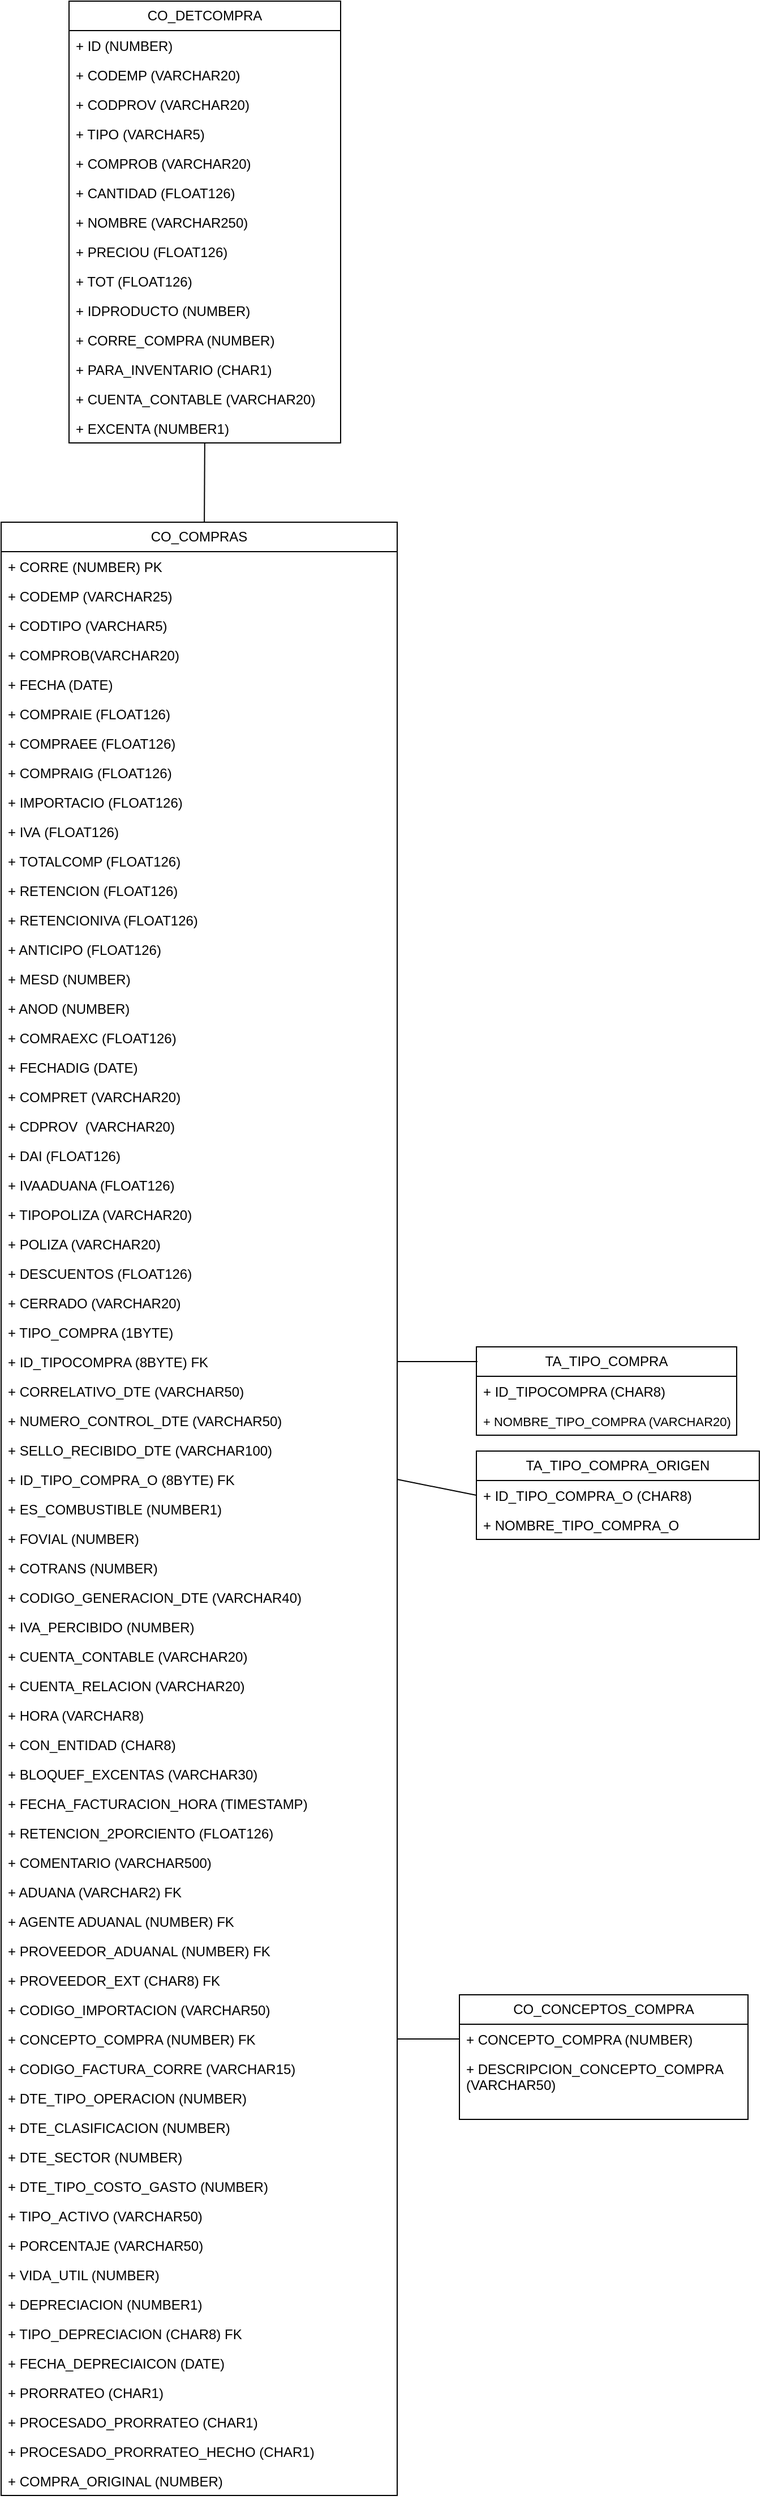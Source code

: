 <mxfile>
    <diagram id="Isgqg18JIiYmSj5bqoWs" name="Page-1">
        <mxGraphModel dx="772" dy="1482" grid="1" gridSize="10" guides="1" tooltips="1" connect="1" arrows="1" fold="1" page="1" pageScale="1" pageWidth="850" pageHeight="1100" math="0" shadow="0">
            <root>
                <mxCell id="0"/>
                <mxCell id="1" parent="0"/>
                <mxCell id="107" value="" style="edgeStyle=none;html=1;endArrow=none;endFill=0;" parent="1" source="2" target="106" edge="1">
                    <mxGeometry relative="1" as="geometry"/>
                </mxCell>
                <mxCell id="2" value="CO_COMPRAS" style="swimlane;fontStyle=0;childLayout=stackLayout;horizontal=1;startSize=26;fillColor=none;horizontalStack=0;resizeParent=1;resizeParentMax=0;resizeLast=0;collapsible=1;marginBottom=0;whiteSpace=wrap;html=1;" parent="1" vertex="1">
                    <mxGeometry x="20" y="50" width="350" height="1742" as="geometry"/>
                </mxCell>
                <mxCell id="3" value="+ CORRE (NUMBER) PK" style="text;strokeColor=none;fillColor=none;align=left;verticalAlign=top;spacingLeft=4;spacingRight=4;overflow=hidden;rotatable=0;points=[[0,0.5],[1,0.5]];portConstraint=eastwest;whiteSpace=wrap;html=1;" parent="2" vertex="1">
                    <mxGeometry y="26" width="350" height="26" as="geometry"/>
                </mxCell>
                <mxCell id="4" value="+ CODEMP (VARCHAR25)" style="text;strokeColor=none;fillColor=none;align=left;verticalAlign=top;spacingLeft=4;spacingRight=4;overflow=hidden;rotatable=0;points=[[0,0.5],[1,0.5]];portConstraint=eastwest;whiteSpace=wrap;html=1;" parent="2" vertex="1">
                    <mxGeometry y="52" width="350" height="26" as="geometry"/>
                </mxCell>
                <mxCell id="5" value="+ CODTIPO (VARCHAR5)" style="text;strokeColor=none;fillColor=none;align=left;verticalAlign=top;spacingLeft=4;spacingRight=4;overflow=hidden;rotatable=0;points=[[0,0.5],[1,0.5]];portConstraint=eastwest;whiteSpace=wrap;html=1;" parent="2" vertex="1">
                    <mxGeometry y="78" width="350" height="26" as="geometry"/>
                </mxCell>
                <mxCell id="9" value="+ COMPROB(VARCHAR20)" style="text;strokeColor=none;fillColor=none;align=left;verticalAlign=top;spacingLeft=4;spacingRight=4;overflow=hidden;rotatable=0;points=[[0,0.5],[1,0.5]];portConstraint=eastwest;whiteSpace=wrap;html=1;" parent="2" vertex="1">
                    <mxGeometry y="104" width="350" height="26" as="geometry"/>
                </mxCell>
                <mxCell id="10" value="+ FECHA (DATE)" style="text;strokeColor=none;fillColor=none;align=left;verticalAlign=top;spacingLeft=4;spacingRight=4;overflow=hidden;rotatable=0;points=[[0,0.5],[1,0.5]];portConstraint=eastwest;whiteSpace=wrap;html=1;" parent="2" vertex="1">
                    <mxGeometry y="130" width="350" height="26" as="geometry"/>
                </mxCell>
                <mxCell id="11" value="+ COMPRAIE (FLOAT126)" style="text;strokeColor=none;fillColor=none;align=left;verticalAlign=top;spacingLeft=4;spacingRight=4;overflow=hidden;rotatable=0;points=[[0,0.5],[1,0.5]];portConstraint=eastwest;whiteSpace=wrap;html=1;" parent="2" vertex="1">
                    <mxGeometry y="156" width="350" height="26" as="geometry"/>
                </mxCell>
                <mxCell id="12" value="+ COMPRAEE (FLOAT126)" style="text;strokeColor=none;fillColor=none;align=left;verticalAlign=top;spacingLeft=4;spacingRight=4;overflow=hidden;rotatable=0;points=[[0,0.5],[1,0.5]];portConstraint=eastwest;whiteSpace=wrap;html=1;" parent="2" vertex="1">
                    <mxGeometry y="182" width="350" height="26" as="geometry"/>
                </mxCell>
                <mxCell id="13" value="&lt;span style=&quot;color: rgb(0, 0, 0);&quot;&gt;+ COMPRAIG (FLOAT126)&lt;/span&gt;" style="text;strokeColor=none;fillColor=none;align=left;verticalAlign=top;spacingLeft=4;spacingRight=4;overflow=hidden;rotatable=0;points=[[0,0.5],[1,0.5]];portConstraint=eastwest;whiteSpace=wrap;html=1;" parent="2" vertex="1">
                    <mxGeometry y="208" width="350" height="26" as="geometry"/>
                </mxCell>
                <mxCell id="14" value="&lt;span style=&quot;color: rgb(0, 0, 0);&quot;&gt;+ IMPORTACIO (FLOAT126)&lt;/span&gt;" style="text;strokeColor=none;fillColor=none;align=left;verticalAlign=top;spacingLeft=4;spacingRight=4;overflow=hidden;rotatable=0;points=[[0,0.5],[1,0.5]];portConstraint=eastwest;whiteSpace=wrap;html=1;" parent="2" vertex="1">
                    <mxGeometry y="234" width="350" height="26" as="geometry"/>
                </mxCell>
                <mxCell id="15" value="+ IVA&amp;nbsp;&lt;span style=&quot;color: rgb(0, 0, 0);&quot;&gt;(FLOAT126)&lt;/span&gt;" style="text;strokeColor=none;fillColor=none;align=left;verticalAlign=top;spacingLeft=4;spacingRight=4;overflow=hidden;rotatable=0;points=[[0,0.5],[1,0.5]];portConstraint=eastwest;whiteSpace=wrap;html=1;" parent="2" vertex="1">
                    <mxGeometry y="260" width="350" height="26" as="geometry"/>
                </mxCell>
                <mxCell id="16" value="+ TOTALCOMP (FLOAT126)" style="text;strokeColor=none;fillColor=none;align=left;verticalAlign=top;spacingLeft=4;spacingRight=4;overflow=hidden;rotatable=0;points=[[0,0.5],[1,0.5]];portConstraint=eastwest;whiteSpace=wrap;html=1;" parent="2" vertex="1">
                    <mxGeometry y="286" width="350" height="26" as="geometry"/>
                </mxCell>
                <mxCell id="17" value="+ RETENCION (FLOAT126)" style="text;strokeColor=none;fillColor=none;align=left;verticalAlign=top;spacingLeft=4;spacingRight=4;overflow=hidden;rotatable=0;points=[[0,0.5],[1,0.5]];portConstraint=eastwest;whiteSpace=wrap;html=1;" parent="2" vertex="1">
                    <mxGeometry y="312" width="350" height="26" as="geometry"/>
                </mxCell>
                <mxCell id="18" value="+ RETENCIONIVA (FLOAT126)" style="text;strokeColor=none;fillColor=none;align=left;verticalAlign=top;spacingLeft=4;spacingRight=4;overflow=hidden;rotatable=0;points=[[0,0.5],[1,0.5]];portConstraint=eastwest;whiteSpace=wrap;html=1;" parent="2" vertex="1">
                    <mxGeometry y="338" width="350" height="26" as="geometry"/>
                </mxCell>
                <mxCell id="19" value="+ ANTICIPO (FLOAT126)" style="text;strokeColor=none;fillColor=none;align=left;verticalAlign=top;spacingLeft=4;spacingRight=4;overflow=hidden;rotatable=0;points=[[0,0.5],[1,0.5]];portConstraint=eastwest;whiteSpace=wrap;html=1;" parent="2" vertex="1">
                    <mxGeometry y="364" width="350" height="26" as="geometry"/>
                </mxCell>
                <mxCell id="20" value="+ MESD (NUMBER)" style="text;strokeColor=none;fillColor=none;align=left;verticalAlign=top;spacingLeft=4;spacingRight=4;overflow=hidden;rotatable=0;points=[[0,0.5],[1,0.5]];portConstraint=eastwest;whiteSpace=wrap;html=1;" parent="2" vertex="1">
                    <mxGeometry y="390" width="350" height="26" as="geometry"/>
                </mxCell>
                <mxCell id="21" value="+ ANOD (NUMBER)" style="text;strokeColor=none;fillColor=none;align=left;verticalAlign=top;spacingLeft=4;spacingRight=4;overflow=hidden;rotatable=0;points=[[0,0.5],[1,0.5]];portConstraint=eastwest;whiteSpace=wrap;html=1;" parent="2" vertex="1">
                    <mxGeometry y="416" width="350" height="26" as="geometry"/>
                </mxCell>
                <mxCell id="22" value="+ COMRAEXC (FLOAT126)" style="text;strokeColor=none;fillColor=none;align=left;verticalAlign=top;spacingLeft=4;spacingRight=4;overflow=hidden;rotatable=0;points=[[0,0.5],[1,0.5]];portConstraint=eastwest;whiteSpace=wrap;html=1;" parent="2" vertex="1">
                    <mxGeometry y="442" width="350" height="26" as="geometry"/>
                </mxCell>
                <mxCell id="23" value="+ FECHADIG (DATE)" style="text;strokeColor=none;fillColor=none;align=left;verticalAlign=top;spacingLeft=4;spacingRight=4;overflow=hidden;rotatable=0;points=[[0,0.5],[1,0.5]];portConstraint=eastwest;whiteSpace=wrap;html=1;" parent="2" vertex="1">
                    <mxGeometry y="468" width="350" height="26" as="geometry"/>
                </mxCell>
                <mxCell id="24" value="+ COMPRET (VARCHAR20)" style="text;strokeColor=none;fillColor=none;align=left;verticalAlign=top;spacingLeft=4;spacingRight=4;overflow=hidden;rotatable=0;points=[[0,0.5],[1,0.5]];portConstraint=eastwest;whiteSpace=wrap;html=1;" parent="2" vertex="1">
                    <mxGeometry y="494" width="350" height="26" as="geometry"/>
                </mxCell>
                <mxCell id="25" value="+ CDPROV&amp;nbsp; (VARCHAR20)" style="text;strokeColor=none;fillColor=none;align=left;verticalAlign=top;spacingLeft=4;spacingRight=4;overflow=hidden;rotatable=0;points=[[0,0.5],[1,0.5]];portConstraint=eastwest;whiteSpace=wrap;html=1;" parent="2" vertex="1">
                    <mxGeometry y="520" width="350" height="26" as="geometry"/>
                </mxCell>
                <mxCell id="26" value="+ DAI (FLOAT126)" style="text;strokeColor=none;fillColor=none;align=left;verticalAlign=top;spacingLeft=4;spacingRight=4;overflow=hidden;rotatable=0;points=[[0,0.5],[1,0.5]];portConstraint=eastwest;whiteSpace=wrap;html=1;" parent="2" vertex="1">
                    <mxGeometry y="546" width="350" height="26" as="geometry"/>
                </mxCell>
                <mxCell id="27" value="+ IVAADUANA (FLOAT126)" style="text;strokeColor=none;fillColor=none;align=left;verticalAlign=top;spacingLeft=4;spacingRight=4;overflow=hidden;rotatable=0;points=[[0,0.5],[1,0.5]];portConstraint=eastwest;whiteSpace=wrap;html=1;" parent="2" vertex="1">
                    <mxGeometry y="572" width="350" height="26" as="geometry"/>
                </mxCell>
                <mxCell id="28" value="+ TIPOPOLIZA (VARCHAR20)&amp;nbsp;" style="text;strokeColor=none;fillColor=none;align=left;verticalAlign=top;spacingLeft=4;spacingRight=4;overflow=hidden;rotatable=0;points=[[0,0.5],[1,0.5]];portConstraint=eastwest;whiteSpace=wrap;html=1;" parent="2" vertex="1">
                    <mxGeometry y="598" width="350" height="26" as="geometry"/>
                </mxCell>
                <mxCell id="29" value="+ POLIZA (VARCHAR20)" style="text;strokeColor=none;fillColor=none;align=left;verticalAlign=top;spacingLeft=4;spacingRight=4;overflow=hidden;rotatable=0;points=[[0,0.5],[1,0.5]];portConstraint=eastwest;whiteSpace=wrap;html=1;" parent="2" vertex="1">
                    <mxGeometry y="624" width="350" height="26" as="geometry"/>
                </mxCell>
                <mxCell id="30" value="+ DESCUENTOS (FLOAT126)" style="text;strokeColor=none;fillColor=none;align=left;verticalAlign=top;spacingLeft=4;spacingRight=4;overflow=hidden;rotatable=0;points=[[0,0.5],[1,0.5]];portConstraint=eastwest;whiteSpace=wrap;html=1;" parent="2" vertex="1">
                    <mxGeometry y="650" width="350" height="26" as="geometry"/>
                </mxCell>
                <mxCell id="31" value="+ CERRADO (VARCHAR20)" style="text;strokeColor=none;fillColor=none;align=left;verticalAlign=top;spacingLeft=4;spacingRight=4;overflow=hidden;rotatable=0;points=[[0,0.5],[1,0.5]];portConstraint=eastwest;whiteSpace=wrap;html=1;" parent="2" vertex="1">
                    <mxGeometry y="676" width="350" height="26" as="geometry"/>
                </mxCell>
                <mxCell id="32" value="+ TIPO_COMPRA (1BYTE)&amp;nbsp;" style="text;strokeColor=none;fillColor=none;align=left;verticalAlign=top;spacingLeft=4;spacingRight=4;overflow=hidden;rotatable=0;points=[[0,0.5],[1,0.5]];portConstraint=eastwest;whiteSpace=wrap;html=1;" parent="2" vertex="1">
                    <mxGeometry y="702" width="350" height="26" as="geometry"/>
                </mxCell>
                <mxCell id="33" value="+ ID_TIPOCOMPRA (8BYTE) FK" style="text;strokeColor=none;fillColor=none;align=left;verticalAlign=top;spacingLeft=4;spacingRight=4;overflow=hidden;rotatable=0;points=[[0,0.5],[1,0.5]];portConstraint=eastwest;whiteSpace=wrap;html=1;" parent="2" vertex="1">
                    <mxGeometry y="728" width="350" height="26" as="geometry"/>
                </mxCell>
                <mxCell id="34" value="+ CORRELATIVO_DTE (VARCHAR50)" style="text;strokeColor=none;fillColor=none;align=left;verticalAlign=top;spacingLeft=4;spacingRight=4;overflow=hidden;rotatable=0;points=[[0,0.5],[1,0.5]];portConstraint=eastwest;whiteSpace=wrap;html=1;" parent="2" vertex="1">
                    <mxGeometry y="754" width="350" height="26" as="geometry"/>
                </mxCell>
                <mxCell id="35" value="+ NUMERO_CONTROL_DTE&amp;nbsp;&lt;span style=&quot;color: rgb(0, 0, 0);&quot;&gt;(VARCHAR50)&lt;/span&gt;&amp;nbsp;" style="text;strokeColor=none;fillColor=none;align=left;verticalAlign=top;spacingLeft=4;spacingRight=4;overflow=hidden;rotatable=0;points=[[0,0.5],[1,0.5]];portConstraint=eastwest;whiteSpace=wrap;html=1;" parent="2" vertex="1">
                    <mxGeometry y="780" width="350" height="26" as="geometry"/>
                </mxCell>
                <mxCell id="36" value="+ SELLO_RECIBIDO_DTE&amp;nbsp;&lt;span style=&quot;color: rgb(0, 0, 0);&quot;&gt;(VARCHAR100)&lt;/span&gt;&amp;nbsp;" style="text;strokeColor=none;fillColor=none;align=left;verticalAlign=top;spacingLeft=4;spacingRight=4;overflow=hidden;rotatable=0;points=[[0,0.5],[1,0.5]];portConstraint=eastwest;whiteSpace=wrap;html=1;" parent="2" vertex="1">
                    <mxGeometry y="806" width="350" height="26" as="geometry"/>
                </mxCell>
                <mxCell id="37" value="+ ID_TIPO_COMPRA_O (8BYTE) FK&amp;nbsp;" style="text;strokeColor=none;fillColor=none;align=left;verticalAlign=top;spacingLeft=4;spacingRight=4;overflow=hidden;rotatable=0;points=[[0,0.5],[1,0.5]];portConstraint=eastwest;whiteSpace=wrap;html=1;" parent="2" vertex="1">
                    <mxGeometry y="832" width="350" height="26" as="geometry"/>
                </mxCell>
                <mxCell id="38" value="+ ES_COMBUSTIBLE (NUMBER1)" style="text;strokeColor=none;fillColor=none;align=left;verticalAlign=top;spacingLeft=4;spacingRight=4;overflow=hidden;rotatable=0;points=[[0,0.5],[1,0.5]];portConstraint=eastwest;whiteSpace=wrap;html=1;" parent="2" vertex="1">
                    <mxGeometry y="858" width="350" height="26" as="geometry"/>
                </mxCell>
                <mxCell id="39" value="+ FOVIAL (NUMBER)" style="text;strokeColor=none;fillColor=none;align=left;verticalAlign=top;spacingLeft=4;spacingRight=4;overflow=hidden;rotatable=0;points=[[0,0.5],[1,0.5]];portConstraint=eastwest;whiteSpace=wrap;html=1;" parent="2" vertex="1">
                    <mxGeometry y="884" width="350" height="26" as="geometry"/>
                </mxCell>
                <mxCell id="40" value="+ COTRANS (NUMBER)" style="text;strokeColor=none;fillColor=none;align=left;verticalAlign=top;spacingLeft=4;spacingRight=4;overflow=hidden;rotatable=0;points=[[0,0.5],[1,0.5]];portConstraint=eastwest;whiteSpace=wrap;html=1;" parent="2" vertex="1">
                    <mxGeometry y="910" width="350" height="26" as="geometry"/>
                </mxCell>
                <mxCell id="41" value="+ CODIGO_GENERACION_DTE (VARCHAR40)" style="text;strokeColor=none;fillColor=none;align=left;verticalAlign=top;spacingLeft=4;spacingRight=4;overflow=hidden;rotatable=0;points=[[0,0.5],[1,0.5]];portConstraint=eastwest;whiteSpace=wrap;html=1;" parent="2" vertex="1">
                    <mxGeometry y="936" width="350" height="26" as="geometry"/>
                </mxCell>
                <mxCell id="42" value="+ IVA_PERCIBIDO (NUMBER)" style="text;strokeColor=none;fillColor=none;align=left;verticalAlign=top;spacingLeft=4;spacingRight=4;overflow=hidden;rotatable=0;points=[[0,0.5],[1,0.5]];portConstraint=eastwest;whiteSpace=wrap;html=1;" parent="2" vertex="1">
                    <mxGeometry y="962" width="350" height="26" as="geometry"/>
                </mxCell>
                <mxCell id="43" value="+ CUENTA_CONTABLE (VARCHAR20)" style="text;strokeColor=none;fillColor=none;align=left;verticalAlign=top;spacingLeft=4;spacingRight=4;overflow=hidden;rotatable=0;points=[[0,0.5],[1,0.5]];portConstraint=eastwest;whiteSpace=wrap;html=1;" parent="2" vertex="1">
                    <mxGeometry y="988" width="350" height="26" as="geometry"/>
                </mxCell>
                <mxCell id="44" value="+ CUENTA_RELACION (VARCHAR20)" style="text;strokeColor=none;fillColor=none;align=left;verticalAlign=top;spacingLeft=4;spacingRight=4;overflow=hidden;rotatable=0;points=[[0,0.5],[1,0.5]];portConstraint=eastwest;whiteSpace=wrap;html=1;" parent="2" vertex="1">
                    <mxGeometry y="1014" width="350" height="26" as="geometry"/>
                </mxCell>
                <mxCell id="45" value="+ HORA (VARCHAR8)" style="text;strokeColor=none;fillColor=none;align=left;verticalAlign=top;spacingLeft=4;spacingRight=4;overflow=hidden;rotatable=0;points=[[0,0.5],[1,0.5]];portConstraint=eastwest;whiteSpace=wrap;html=1;" parent="2" vertex="1">
                    <mxGeometry y="1040" width="350" height="26" as="geometry"/>
                </mxCell>
                <mxCell id="46" value="+ CON_ENTIDAD (CHAR8)&amp;nbsp;" style="text;strokeColor=none;fillColor=none;align=left;verticalAlign=top;spacingLeft=4;spacingRight=4;overflow=hidden;rotatable=0;points=[[0,0.5],[1,0.5]];portConstraint=eastwest;whiteSpace=wrap;html=1;" parent="2" vertex="1">
                    <mxGeometry y="1066" width="350" height="26" as="geometry"/>
                </mxCell>
                <mxCell id="47" value="+ BLOQUEF_EXCENTAS (VARCHAR30)&amp;nbsp;" style="text;strokeColor=none;fillColor=none;align=left;verticalAlign=top;spacingLeft=4;spacingRight=4;overflow=hidden;rotatable=0;points=[[0,0.5],[1,0.5]];portConstraint=eastwest;whiteSpace=wrap;html=1;" parent="2" vertex="1">
                    <mxGeometry y="1092" width="350" height="26" as="geometry"/>
                </mxCell>
                <mxCell id="48" value="+ FECHA_FACTURACION_HORA (TIMESTAMP)&amp;nbsp;" style="text;strokeColor=none;fillColor=none;align=left;verticalAlign=top;spacingLeft=4;spacingRight=4;overflow=hidden;rotatable=0;points=[[0,0.5],[1,0.5]];portConstraint=eastwest;whiteSpace=wrap;html=1;" parent="2" vertex="1">
                    <mxGeometry y="1118" width="350" height="26" as="geometry"/>
                </mxCell>
                <mxCell id="49" value="+ RETENCION_2PORCIENTO (FLOAT126)" style="text;strokeColor=none;fillColor=none;align=left;verticalAlign=top;spacingLeft=4;spacingRight=4;overflow=hidden;rotatable=0;points=[[0,0.5],[1,0.5]];portConstraint=eastwest;whiteSpace=wrap;html=1;" parent="2" vertex="1">
                    <mxGeometry y="1144" width="350" height="26" as="geometry"/>
                </mxCell>
                <mxCell id="50" value="+ COMENTARIO (VARCHAR500)" style="text;strokeColor=none;fillColor=none;align=left;verticalAlign=top;spacingLeft=4;spacingRight=4;overflow=hidden;rotatable=0;points=[[0,0.5],[1,0.5]];portConstraint=eastwest;whiteSpace=wrap;html=1;" parent="2" vertex="1">
                    <mxGeometry y="1170" width="350" height="26" as="geometry"/>
                </mxCell>
                <mxCell id="51" value="+ ADUANA (VARCHAR2) FK&amp;nbsp;" style="text;strokeColor=none;fillColor=none;align=left;verticalAlign=top;spacingLeft=4;spacingRight=4;overflow=hidden;rotatable=0;points=[[0,0.5],[1,0.5]];portConstraint=eastwest;whiteSpace=wrap;html=1;" parent="2" vertex="1">
                    <mxGeometry y="1196" width="350" height="26" as="geometry"/>
                </mxCell>
                <mxCell id="52" value="+ AGENTE ADUANAL (NUMBER) FK&amp;nbsp;" style="text;strokeColor=none;fillColor=none;align=left;verticalAlign=top;spacingLeft=4;spacingRight=4;overflow=hidden;rotatable=0;points=[[0,0.5],[1,0.5]];portConstraint=eastwest;whiteSpace=wrap;html=1;" parent="2" vertex="1">
                    <mxGeometry y="1222" width="350" height="26" as="geometry"/>
                </mxCell>
                <mxCell id="53" value="+ PROVEEDOR_ADUANAL (NUMBER) FK&amp;nbsp;" style="text;strokeColor=none;fillColor=none;align=left;verticalAlign=top;spacingLeft=4;spacingRight=4;overflow=hidden;rotatable=0;points=[[0,0.5],[1,0.5]];portConstraint=eastwest;whiteSpace=wrap;html=1;" parent="2" vertex="1">
                    <mxGeometry y="1248" width="350" height="26" as="geometry"/>
                </mxCell>
                <mxCell id="54" value="+ PROVEEDOR_EXT (CHAR8) FK" style="text;strokeColor=none;fillColor=none;align=left;verticalAlign=top;spacingLeft=4;spacingRight=4;overflow=hidden;rotatable=0;points=[[0,0.5],[1,0.5]];portConstraint=eastwest;whiteSpace=wrap;html=1;" parent="2" vertex="1">
                    <mxGeometry y="1274" width="350" height="26" as="geometry"/>
                </mxCell>
                <mxCell id="55" value="+ CODIGO_IMPORTACION (VARCHAR50)" style="text;strokeColor=none;fillColor=none;align=left;verticalAlign=top;spacingLeft=4;spacingRight=4;overflow=hidden;rotatable=0;points=[[0,0.5],[1,0.5]];portConstraint=eastwest;whiteSpace=wrap;html=1;" parent="2" vertex="1">
                    <mxGeometry y="1300" width="350" height="26" as="geometry"/>
                </mxCell>
                <mxCell id="56" value="+ CONCEPTO_COMPRA (NUMBER) FK" style="text;strokeColor=none;fillColor=none;align=left;verticalAlign=top;spacingLeft=4;spacingRight=4;overflow=hidden;rotatable=0;points=[[0,0.5],[1,0.5]];portConstraint=eastwest;whiteSpace=wrap;html=1;" parent="2" vertex="1">
                    <mxGeometry y="1326" width="350" height="26" as="geometry"/>
                </mxCell>
                <mxCell id="57" value="+ CODIGO_FACTURA_CORRE (VARCHAR15)" style="text;strokeColor=none;fillColor=none;align=left;verticalAlign=top;spacingLeft=4;spacingRight=4;overflow=hidden;rotatable=0;points=[[0,0.5],[1,0.5]];portConstraint=eastwest;whiteSpace=wrap;html=1;" parent="2" vertex="1">
                    <mxGeometry y="1352" width="350" height="26" as="geometry"/>
                </mxCell>
                <mxCell id="58" value="+ DTE_TIPO_OPERACION (NUMBER)" style="text;strokeColor=none;fillColor=none;align=left;verticalAlign=top;spacingLeft=4;spacingRight=4;overflow=hidden;rotatable=0;points=[[0,0.5],[1,0.5]];portConstraint=eastwest;whiteSpace=wrap;html=1;" parent="2" vertex="1">
                    <mxGeometry y="1378" width="350" height="26" as="geometry"/>
                </mxCell>
                <mxCell id="59" value="+ DTE_CLASIFICACION (NUMBER)" style="text;strokeColor=none;fillColor=none;align=left;verticalAlign=top;spacingLeft=4;spacingRight=4;overflow=hidden;rotatable=0;points=[[0,0.5],[1,0.5]];portConstraint=eastwest;whiteSpace=wrap;html=1;" parent="2" vertex="1">
                    <mxGeometry y="1404" width="350" height="26" as="geometry"/>
                </mxCell>
                <mxCell id="60" value="+ DTE_SECTOR (NUMBER)" style="text;strokeColor=none;fillColor=none;align=left;verticalAlign=top;spacingLeft=4;spacingRight=4;overflow=hidden;rotatable=0;points=[[0,0.5],[1,0.5]];portConstraint=eastwest;whiteSpace=wrap;html=1;" parent="2" vertex="1">
                    <mxGeometry y="1430" width="350" height="26" as="geometry"/>
                </mxCell>
                <mxCell id="61" value="+ DTE_TIPO_COSTO_GASTO (NUMBER)" style="text;strokeColor=none;fillColor=none;align=left;verticalAlign=top;spacingLeft=4;spacingRight=4;overflow=hidden;rotatable=0;points=[[0,0.5],[1,0.5]];portConstraint=eastwest;whiteSpace=wrap;html=1;" parent="2" vertex="1">
                    <mxGeometry y="1456" width="350" height="26" as="geometry"/>
                </mxCell>
                <mxCell id="62" value="+ TIPO_ACTIVO (VARCHAR50)&amp;nbsp;" style="text;strokeColor=none;fillColor=none;align=left;verticalAlign=top;spacingLeft=4;spacingRight=4;overflow=hidden;rotatable=0;points=[[0,0.5],[1,0.5]];portConstraint=eastwest;whiteSpace=wrap;html=1;" parent="2" vertex="1">
                    <mxGeometry y="1482" width="350" height="26" as="geometry"/>
                </mxCell>
                <mxCell id="63" value="+ PORCENTAJE (VARCHAR50)&amp;nbsp;" style="text;strokeColor=none;fillColor=none;align=left;verticalAlign=top;spacingLeft=4;spacingRight=4;overflow=hidden;rotatable=0;points=[[0,0.5],[1,0.5]];portConstraint=eastwest;whiteSpace=wrap;html=1;" parent="2" vertex="1">
                    <mxGeometry y="1508" width="350" height="26" as="geometry"/>
                </mxCell>
                <mxCell id="64" value="+ VIDA_UTIL (NUMBER)&amp;nbsp;" style="text;strokeColor=none;fillColor=none;align=left;verticalAlign=top;spacingLeft=4;spacingRight=4;overflow=hidden;rotatable=0;points=[[0,0.5],[1,0.5]];portConstraint=eastwest;whiteSpace=wrap;html=1;" parent="2" vertex="1">
                    <mxGeometry y="1534" width="350" height="26" as="geometry"/>
                </mxCell>
                <mxCell id="65" value="+ DEPRECIACION (NUMBER1)&amp;nbsp;" style="text;strokeColor=none;fillColor=none;align=left;verticalAlign=top;spacingLeft=4;spacingRight=4;overflow=hidden;rotatable=0;points=[[0,0.5],[1,0.5]];portConstraint=eastwest;whiteSpace=wrap;html=1;" parent="2" vertex="1">
                    <mxGeometry y="1560" width="350" height="26" as="geometry"/>
                </mxCell>
                <mxCell id="66" value="+ TIPO_DEPRECIACION (CHAR8) FK&amp;nbsp;" style="text;strokeColor=none;fillColor=none;align=left;verticalAlign=top;spacingLeft=4;spacingRight=4;overflow=hidden;rotatable=0;points=[[0,0.5],[1,0.5]];portConstraint=eastwest;whiteSpace=wrap;html=1;" parent="2" vertex="1">
                    <mxGeometry y="1586" width="350" height="26" as="geometry"/>
                </mxCell>
                <mxCell id="67" value="+ FECHA_DEPRECIAICON (DATE)&amp;nbsp;" style="text;strokeColor=none;fillColor=none;align=left;verticalAlign=top;spacingLeft=4;spacingRight=4;overflow=hidden;rotatable=0;points=[[0,0.5],[1,0.5]];portConstraint=eastwest;whiteSpace=wrap;html=1;" parent="2" vertex="1">
                    <mxGeometry y="1612" width="350" height="26" as="geometry"/>
                </mxCell>
                <mxCell id="68" value="+ PRORRATEO (CHAR1)" style="text;strokeColor=none;fillColor=none;align=left;verticalAlign=top;spacingLeft=4;spacingRight=4;overflow=hidden;rotatable=0;points=[[0,0.5],[1,0.5]];portConstraint=eastwest;whiteSpace=wrap;html=1;" parent="2" vertex="1">
                    <mxGeometry y="1638" width="350" height="26" as="geometry"/>
                </mxCell>
                <mxCell id="69" value="+ PROCESADO_PRORRATEO (CHAR1)" style="text;strokeColor=none;fillColor=none;align=left;verticalAlign=top;spacingLeft=4;spacingRight=4;overflow=hidden;rotatable=0;points=[[0,0.5],[1,0.5]];portConstraint=eastwest;whiteSpace=wrap;html=1;" parent="2" vertex="1">
                    <mxGeometry y="1664" width="350" height="26" as="geometry"/>
                </mxCell>
                <mxCell id="70" value="+ PROCESADO_PRORRATEO_HECHO (CHAR1)" style="text;strokeColor=none;fillColor=none;align=left;verticalAlign=top;spacingLeft=4;spacingRight=4;overflow=hidden;rotatable=0;points=[[0,0.5],[1,0.5]];portConstraint=eastwest;whiteSpace=wrap;html=1;" parent="2" vertex="1">
                    <mxGeometry y="1690" width="350" height="26" as="geometry"/>
                </mxCell>
                <mxCell id="71" value="+ COMPRA_ORIGINAL (NUMBER)" style="text;strokeColor=none;fillColor=none;align=left;verticalAlign=top;spacingLeft=4;spacingRight=4;overflow=hidden;rotatable=0;points=[[0,0.5],[1,0.5]];portConstraint=eastwest;whiteSpace=wrap;html=1;" parent="2" vertex="1">
                    <mxGeometry y="1716" width="350" height="26" as="geometry"/>
                </mxCell>
                <mxCell id="77" value="TA_TIPO_COMPRA" style="swimlane;fontStyle=0;childLayout=stackLayout;horizontal=1;startSize=26;fillColor=none;horizontalStack=0;resizeParent=1;resizeParentMax=0;resizeLast=0;collapsible=1;marginBottom=0;whiteSpace=wrap;html=1;" parent="1" vertex="1">
                    <mxGeometry x="440" y="778" width="230" height="78" as="geometry"/>
                </mxCell>
                <mxCell id="78" value="+ ID_TIPOCOMPRA (CHAR8)" style="text;strokeColor=none;fillColor=none;align=left;verticalAlign=top;spacingLeft=4;spacingRight=4;overflow=hidden;rotatable=0;points=[[0,0.5],[1,0.5]];portConstraint=eastwest;whiteSpace=wrap;html=1;" parent="77" vertex="1">
                    <mxGeometry y="26" width="230" height="26" as="geometry"/>
                </mxCell>
                <mxCell id="79" value="&lt;font style=&quot;font-size: 11px;&quot;&gt;+ NOMBRE_TIPO_COMPRA (VARCHAR20)&lt;/font&gt;" style="text;strokeColor=none;fillColor=none;align=left;verticalAlign=top;spacingLeft=4;spacingRight=4;overflow=hidden;rotatable=0;points=[[0,0.5],[1,0.5]];portConstraint=eastwest;whiteSpace=wrap;html=1;" parent="77" vertex="1">
                    <mxGeometry y="52" width="230" height="26" as="geometry"/>
                </mxCell>
                <mxCell id="81" value="" style="edgeStyle=none;html=1;entryX=0.004;entryY=0.167;entryDx=0;entryDy=0;exitX=1;exitY=0.5;exitDx=0;exitDy=0;endArrow=none;endFill=0;entryPerimeter=0;" parent="1" source="33" target="77" edge="1">
                    <mxGeometry relative="1" as="geometry"/>
                </mxCell>
                <mxCell id="82" value="TA_TIPO_COMPRA_ORIGEN" style="swimlane;fontStyle=0;childLayout=stackLayout;horizontal=1;startSize=26;fillColor=none;horizontalStack=0;resizeParent=1;resizeParentMax=0;resizeLast=0;collapsible=1;marginBottom=0;whiteSpace=wrap;html=1;" parent="1" vertex="1">
                    <mxGeometry x="440" y="870" width="250" height="78" as="geometry"/>
                </mxCell>
                <mxCell id="83" value="+ ID_TIPO_COMPRA_O (CHAR8)" style="text;strokeColor=none;fillColor=none;align=left;verticalAlign=top;spacingLeft=4;spacingRight=4;overflow=hidden;rotatable=0;points=[[0,0.5],[1,0.5]];portConstraint=eastwest;whiteSpace=wrap;html=1;" parent="82" vertex="1">
                    <mxGeometry y="26" width="250" height="26" as="geometry"/>
                </mxCell>
                <mxCell id="84" value="+ NOMBRE_TIPO_COMPRA_O" style="text;strokeColor=none;fillColor=none;align=left;verticalAlign=top;spacingLeft=4;spacingRight=4;overflow=hidden;rotatable=0;points=[[0,0.5],[1,0.5]];portConstraint=eastwest;whiteSpace=wrap;html=1;" parent="82" vertex="1">
                    <mxGeometry y="52" width="250" height="26" as="geometry"/>
                </mxCell>
                <mxCell id="86" value="" style="edgeStyle=none;html=1;endArrow=none;endFill=0;entryX=0;entryY=0.5;entryDx=0;entryDy=0;exitX=1;exitY=0.5;exitDx=0;exitDy=0;" parent="1" source="37" target="83" edge="1">
                    <mxGeometry relative="1" as="geometry"/>
                </mxCell>
                <mxCell id="87" value="CO_CONCEPTOS_COMPRA" style="swimlane;fontStyle=0;childLayout=stackLayout;horizontal=1;startSize=26;fillColor=none;horizontalStack=0;resizeParent=1;resizeParentMax=0;resizeLast=0;collapsible=1;marginBottom=0;whiteSpace=wrap;html=1;" parent="1" vertex="1">
                    <mxGeometry x="425" y="1350" width="255" height="110" as="geometry"/>
                </mxCell>
                <mxCell id="88" value="+ CONCEPTO_COMPRA (NUMBER)" style="text;strokeColor=none;fillColor=none;align=left;verticalAlign=top;spacingLeft=4;spacingRight=4;overflow=hidden;rotatable=0;points=[[0,0.5],[1,0.5]];portConstraint=eastwest;whiteSpace=wrap;html=1;" parent="87" vertex="1">
                    <mxGeometry y="26" width="255" height="26" as="geometry"/>
                </mxCell>
                <mxCell id="89" value="+ DESCRIPCION_CONCEPTO_COMPRA (VARCHAR50)" style="text;strokeColor=none;fillColor=none;align=left;verticalAlign=top;spacingLeft=4;spacingRight=4;overflow=hidden;rotatable=0;points=[[0,0.5],[1,0.5]];portConstraint=eastwest;whiteSpace=wrap;html=1;" parent="87" vertex="1">
                    <mxGeometry y="52" width="255" height="58" as="geometry"/>
                </mxCell>
                <mxCell id="91" value="" style="edgeStyle=none;html=1;entryX=0;entryY=0.5;entryDx=0;entryDy=0;endArrow=none;endFill=0;" parent="1" source="56" target="88" edge="1">
                    <mxGeometry relative="1" as="geometry"/>
                </mxCell>
                <mxCell id="92" value="CO_DETCOMPRA" style="swimlane;fontStyle=0;childLayout=stackLayout;horizontal=1;startSize=26;fillColor=none;horizontalStack=0;resizeParent=1;resizeParentMax=0;resizeLast=0;collapsible=1;marginBottom=0;whiteSpace=wrap;html=1;" parent="1" vertex="1">
                    <mxGeometry x="80" y="-410" width="240" height="390" as="geometry"/>
                </mxCell>
                <mxCell id="93" value="+ ID (NUMBER)" style="text;strokeColor=none;fillColor=none;align=left;verticalAlign=top;spacingLeft=4;spacingRight=4;overflow=hidden;rotatable=0;points=[[0,0.5],[1,0.5]];portConstraint=eastwest;whiteSpace=wrap;html=1;" parent="92" vertex="1">
                    <mxGeometry y="26" width="240" height="26" as="geometry"/>
                </mxCell>
                <mxCell id="94" value="+ CODEMP (VARCHAR20)" style="text;strokeColor=none;fillColor=none;align=left;verticalAlign=top;spacingLeft=4;spacingRight=4;overflow=hidden;rotatable=0;points=[[0,0.5],[1,0.5]];portConstraint=eastwest;whiteSpace=wrap;html=1;" parent="92" vertex="1">
                    <mxGeometry y="52" width="240" height="26" as="geometry"/>
                </mxCell>
                <mxCell id="95" value="+ CODPROV (VARCHAR20)" style="text;strokeColor=none;fillColor=none;align=left;verticalAlign=top;spacingLeft=4;spacingRight=4;overflow=hidden;rotatable=0;points=[[0,0.5],[1,0.5]];portConstraint=eastwest;whiteSpace=wrap;html=1;" parent="92" vertex="1">
                    <mxGeometry y="78" width="240" height="26" as="geometry"/>
                </mxCell>
                <mxCell id="96" value="+ TIPO (VARCHAR5)" style="text;strokeColor=none;fillColor=none;align=left;verticalAlign=top;spacingLeft=4;spacingRight=4;overflow=hidden;rotatable=0;points=[[0,0.5],[1,0.5]];portConstraint=eastwest;whiteSpace=wrap;html=1;" parent="92" vertex="1">
                    <mxGeometry y="104" width="240" height="26" as="geometry"/>
                </mxCell>
                <mxCell id="97" value="+ COMPROB (VARCHAR20)" style="text;strokeColor=none;fillColor=none;align=left;verticalAlign=top;spacingLeft=4;spacingRight=4;overflow=hidden;rotatable=0;points=[[0,0.5],[1,0.5]];portConstraint=eastwest;whiteSpace=wrap;html=1;" parent="92" vertex="1">
                    <mxGeometry y="130" width="240" height="26" as="geometry"/>
                </mxCell>
                <mxCell id="98" value="+ CANTIDAD (FLOAT126)" style="text;strokeColor=none;fillColor=none;align=left;verticalAlign=top;spacingLeft=4;spacingRight=4;overflow=hidden;rotatable=0;points=[[0,0.5],[1,0.5]];portConstraint=eastwest;whiteSpace=wrap;html=1;" parent="92" vertex="1">
                    <mxGeometry y="156" width="240" height="26" as="geometry"/>
                </mxCell>
                <mxCell id="99" value="+ NOMBRE (VARCHAR250)" style="text;strokeColor=none;fillColor=none;align=left;verticalAlign=top;spacingLeft=4;spacingRight=4;overflow=hidden;rotatable=0;points=[[0,0.5],[1,0.5]];portConstraint=eastwest;whiteSpace=wrap;html=1;" parent="92" vertex="1">
                    <mxGeometry y="182" width="240" height="26" as="geometry"/>
                </mxCell>
                <mxCell id="100" value="+ PRECIOU (FLOAT126)" style="text;strokeColor=none;fillColor=none;align=left;verticalAlign=top;spacingLeft=4;spacingRight=4;overflow=hidden;rotatable=0;points=[[0,0.5],[1,0.5]];portConstraint=eastwest;whiteSpace=wrap;html=1;" parent="92" vertex="1">
                    <mxGeometry y="208" width="240" height="26" as="geometry"/>
                </mxCell>
                <mxCell id="101" value="+ TOT (FLOAT126)" style="text;strokeColor=none;fillColor=none;align=left;verticalAlign=top;spacingLeft=4;spacingRight=4;overflow=hidden;rotatable=0;points=[[0,0.5],[1,0.5]];portConstraint=eastwest;whiteSpace=wrap;html=1;" parent="92" vertex="1">
                    <mxGeometry y="234" width="240" height="26" as="geometry"/>
                </mxCell>
                <mxCell id="102" value="+ IDPRODUCTO (NUMBER)" style="text;strokeColor=none;fillColor=none;align=left;verticalAlign=top;spacingLeft=4;spacingRight=4;overflow=hidden;rotatable=0;points=[[0,0.5],[1,0.5]];portConstraint=eastwest;whiteSpace=wrap;html=1;" parent="92" vertex="1">
                    <mxGeometry y="260" width="240" height="26" as="geometry"/>
                </mxCell>
                <mxCell id="103" value="+ CORRE_COMPRA (NUMBER)" style="text;strokeColor=none;fillColor=none;align=left;verticalAlign=top;spacingLeft=4;spacingRight=4;overflow=hidden;rotatable=0;points=[[0,0.5],[1,0.5]];portConstraint=eastwest;whiteSpace=wrap;html=1;" parent="92" vertex="1">
                    <mxGeometry y="286" width="240" height="26" as="geometry"/>
                </mxCell>
                <mxCell id="104" value="+ PARA_INVENTARIO (CHAR1)" style="text;strokeColor=none;fillColor=none;align=left;verticalAlign=top;spacingLeft=4;spacingRight=4;overflow=hidden;rotatable=0;points=[[0,0.5],[1,0.5]];portConstraint=eastwest;whiteSpace=wrap;html=1;" parent="92" vertex="1">
                    <mxGeometry y="312" width="240" height="26" as="geometry"/>
                </mxCell>
                <mxCell id="105" value="+ CUENTA_CONTABLE (VARCHAR20)" style="text;strokeColor=none;fillColor=none;align=left;verticalAlign=top;spacingLeft=4;spacingRight=4;overflow=hidden;rotatable=0;points=[[0,0.5],[1,0.5]];portConstraint=eastwest;whiteSpace=wrap;html=1;" parent="92" vertex="1">
                    <mxGeometry y="338" width="240" height="26" as="geometry"/>
                </mxCell>
                <mxCell id="106" value="+ EXCENTA (NUMBER1)" style="text;strokeColor=none;fillColor=none;align=left;verticalAlign=top;spacingLeft=4;spacingRight=4;overflow=hidden;rotatable=0;points=[[0,0.5],[1,0.5]];portConstraint=eastwest;whiteSpace=wrap;html=1;" parent="92" vertex="1">
                    <mxGeometry y="364" width="240" height="26" as="geometry"/>
                </mxCell>
            </root>
        </mxGraphModel>
    </diagram>
    <diagram id="oezgg8acSVRNYSnEvdYP" name="Page-2">
        <mxGraphModel dx="772" dy="382" grid="1" gridSize="10" guides="1" tooltips="1" connect="1" arrows="1" fold="1" page="1" pageScale="1" pageWidth="850" pageHeight="1100" math="0" shadow="0">
            <root>
                <mxCell id="0"/>
                <mxCell id="1" parent="0"/>
                <mxCell id="Pus2fvjTajd8eDbIFVsy-3" value="" style="edgeStyle=none;html=1;" parent="1" source="Pus2fvjTajd8eDbIFVsy-1" target="Pus2fvjTajd8eDbIFVsy-2" edge="1">
                    <mxGeometry relative="1" as="geometry"/>
                </mxCell>
                <mxCell id="Pus2fvjTajd8eDbIFVsy-1" value="PROCESO DE FACTURACION AUTOMATICA" style="html=1;align=center;verticalAlign=top;rounded=1;absoluteArcSize=1;arcSize=10;dashed=0;whiteSpace=wrap;" parent="1" vertex="1">
                    <mxGeometry x="160" y="20" width="300" height="40" as="geometry"/>
                </mxCell>
                <mxCell id="Pus2fvjTajd8eDbIFVsy-5" value="" style="edgeStyle=none;html=1;" parent="1" source="Pus2fvjTajd8eDbIFVsy-2" target="Pus2fvjTajd8eDbIFVsy-4" edge="1">
                    <mxGeometry relative="1" as="geometry"/>
                </mxCell>
                <mxCell id="Pus2fvjTajd8eDbIFVsy-2" value="SE DESCARGAN LAS FACTURAS EN LA NOCHE, TANTO PDF COMO JSON" style="html=1;align=center;verticalAlign=top;rounded=1;absoluteArcSize=1;arcSize=10;dashed=0;whiteSpace=wrap;" parent="1" vertex="1">
                    <mxGeometry x="160" y="120" width="300" height="40" as="geometry"/>
                </mxCell>
                <mxCell id="Pus2fvjTajd8eDbIFVsy-10" value="" style="edgeStyle=none;html=1;entryX=0.537;entryY=-0.017;entryDx=0;entryDy=0;entryPerimeter=0;" parent="1" source="Pus2fvjTajd8eDbIFVsy-4" target="Pus2fvjTajd8eDbIFVsy-8" edge="1">
                    <mxGeometry relative="1" as="geometry">
                        <mxPoint x="310" y="290" as="targetPoint"/>
                    </mxGeometry>
                </mxCell>
                <mxCell id="Pus2fvjTajd8eDbIFVsy-4" value="SE INTENTA INSERTAR EN LA TABLA CO_COMPRAS" style="html=1;align=center;verticalAlign=top;rounded=1;absoluteArcSize=1;arcSize=10;dashed=0;whiteSpace=wrap;" parent="1" vertex="1">
                    <mxGeometry x="170" y="210" width="280" height="40" as="geometry"/>
                </mxCell>
                <mxCell id="Pus2fvjTajd8eDbIFVsy-8" value="CORRE" style="shape=umlFrame;whiteSpace=wrap;html=1;pointerEvents=0;recursiveResize=0;container=1;collapsible=0;width=160;" parent="1" vertex="1">
                    <mxGeometry x="150" y="290" width="300" height="120" as="geometry"/>
                </mxCell>
                <mxCell id="Pus2fvjTajd8eDbIFVsy-12" value="Se inserta el id de la compra automaticamente" style="text;html=1;align=center;verticalAlign=middle;whiteSpace=wrap;rounded=0;" parent="Pus2fvjTajd8eDbIFVsy-8" vertex="1">
                    <mxGeometry y="30" width="290" height="90" as="geometry"/>
                </mxCell>
                <mxCell id="Pus2fvjTajd8eDbIFVsy-14" value="CODEEMP" style="shape=umlFrame;whiteSpace=wrap;html=1;pointerEvents=0;recursiveResize=0;container=1;collapsible=0;width=160;" parent="1" vertex="1">
                    <mxGeometry x="151" y="450" width="300" height="120" as="geometry"/>
                </mxCell>
                <mxCell id="Pus2fvjTajd8eDbIFVsy-15" value="&lt;div&gt;Se insertara automaticamente un usuario predeterminado&lt;/div&gt;&lt;div&gt;&lt;span style=&quot;background-color: transparent;&quot;&gt;PREDETERMINADO: ALIPOS2025&lt;/span&gt;&lt;/div&gt;" style="text;html=1;align=center;verticalAlign=middle;whiteSpace=wrap;rounded=0;" parent="Pus2fvjTajd8eDbIFVsy-14" vertex="1">
                    <mxGeometry y="30" width="290" height="90" as="geometry"/>
                </mxCell>
                <mxCell id="Pus2fvjTajd8eDbIFVsy-16" value="" style="edgeStyle=none;html=1;exitX=0.517;exitY=0.996;exitDx=0;exitDy=0;exitPerimeter=0;entryX=0.497;entryY=0;entryDx=0;entryDy=0;entryPerimeter=0;" parent="1" source="Pus2fvjTajd8eDbIFVsy-12" target="Pus2fvjTajd8eDbIFVsy-14" edge="1">
                    <mxGeometry relative="1" as="geometry">
                        <mxPoint x="301" y="450" as="targetPoint"/>
                    </mxGeometry>
                </mxCell>
                <mxCell id="Pus2fvjTajd8eDbIFVsy-17" value="CODTIPO" style="shape=umlFrame;whiteSpace=wrap;html=1;pointerEvents=0;recursiveResize=0;container=1;collapsible=0;width=160;" parent="1" vertex="1">
                    <mxGeometry x="151" y="610" width="300" height="120" as="geometry"/>
                </mxCell>
                <mxCell id="Pus2fvjTajd8eDbIFVsy-18" value="&lt;div&gt;Tipo de factura que se ingresa&lt;/div&gt;&lt;div&gt;POR EJEMPLO: CCF, FAC&lt;/div&gt;" style="text;html=1;align=center;verticalAlign=middle;whiteSpace=wrap;rounded=0;" parent="Pus2fvjTajd8eDbIFVsy-17" vertex="1">
                    <mxGeometry y="30" width="290" height="90" as="geometry"/>
                </mxCell>
                <mxCell id="Pus2fvjTajd8eDbIFVsy-19" value="" style="edgeStyle=none;html=1;entryX=0.486;entryY=-0.011;entryDx=0;entryDy=0;entryPerimeter=0;" parent="1" source="Pus2fvjTajd8eDbIFVsy-15" target="Pus2fvjTajd8eDbIFVsy-17" edge="1">
                    <mxGeometry relative="1" as="geometry"/>
                </mxCell>
                <mxCell id="Pus2fvjTajd8eDbIFVsy-20" value="COMPROB" style="shape=umlFrame;whiteSpace=wrap;html=1;pointerEvents=0;recursiveResize=0;container=1;collapsible=0;width=160;" parent="1" vertex="1">
                    <mxGeometry x="151" y="770" width="300" height="120" as="geometry"/>
                </mxCell>
                <mxCell id="Pus2fvjTajd8eDbIFVsy-21" value="&lt;div&gt;Correlativo de la compra (Puede ser el mismo codigo de generacion)&lt;/div&gt;&lt;div&gt;&lt;br&gt;&lt;/div&gt;" style="text;html=1;align=center;verticalAlign=middle;whiteSpace=wrap;rounded=0;" parent="Pus2fvjTajd8eDbIFVsy-20" vertex="1">
                    <mxGeometry x="5" y="30" width="290" height="90" as="geometry"/>
                </mxCell>
                <mxCell id="Pus2fvjTajd8eDbIFVsy-22" value="" style="edgeStyle=none;html=1;entryX=0.492;entryY=0.017;entryDx=0;entryDy=0;entryPerimeter=0;" parent="1" source="Pus2fvjTajd8eDbIFVsy-18" target="Pus2fvjTajd8eDbIFVsy-20" edge="1">
                    <mxGeometry relative="1" as="geometry"/>
                </mxCell>
                <mxCell id="Pus2fvjTajd8eDbIFVsy-23" value="FECHA" style="shape=umlFrame;whiteSpace=wrap;html=1;pointerEvents=0;recursiveResize=0;container=1;collapsible=0;width=160;" parent="1" vertex="1">
                    <mxGeometry x="150" y="930" width="300" height="120" as="geometry"/>
                </mxCell>
                <mxCell id="Pus2fvjTajd8eDbIFVsy-24" value="&lt;div&gt;Aqui se insertara la Fecha de emision de la factura descargada&lt;/div&gt;" style="text;html=1;align=center;verticalAlign=middle;whiteSpace=wrap;rounded=0;" parent="Pus2fvjTajd8eDbIFVsy-23" vertex="1">
                    <mxGeometry x="5" y="30" width="290" height="90" as="geometry"/>
                </mxCell>
                <mxCell id="Pus2fvjTajd8eDbIFVsy-27" style="edgeStyle=none;html=1;entryX=0.506;entryY=0.014;entryDx=0;entryDy=0;entryPerimeter=0;" parent="1" source="Pus2fvjTajd8eDbIFVsy-21" target="Pus2fvjTajd8eDbIFVsy-23" edge="1">
                    <mxGeometry relative="1" as="geometry"/>
                </mxCell>
                <mxCell id="_2RXoKeZ-u9fe6G11f5I-1" value="COMPRAIE" style="shape=umlFrame;whiteSpace=wrap;html=1;pointerEvents=0;recursiveResize=0;container=1;collapsible=0;width=160;" parent="1" vertex="1">
                    <mxGeometry x="151" y="1110" width="300" height="120" as="geometry"/>
                </mxCell>
                <mxCell id="_2RXoKeZ-u9fe6G11f5I-2" value="&lt;div&gt;Subtotal de compra Interna Excenta&lt;/div&gt;" style="text;html=1;align=center;verticalAlign=middle;whiteSpace=wrap;rounded=0;" parent="_2RXoKeZ-u9fe6G11f5I-1" vertex="1">
                    <mxGeometry x="5" y="30" width="290" height="90" as="geometry"/>
                </mxCell>
                <mxCell id="_2RXoKeZ-u9fe6G11f5I-95" style="edgeStyle=orthogonalEdgeStyle;html=1;entryX=0.001;entryY=0.127;entryDx=0;entryDy=0;entryPerimeter=0;" parent="1" source="_2RXoKeZ-u9fe6G11f5I-3" target="_2RXoKeZ-u9fe6G11f5I-91" edge="1">
                    <mxGeometry relative="1" as="geometry">
                        <Array as="points">
                            <mxPoint x="509" y="1350"/>
                            <mxPoint x="509" y="1280"/>
                            <mxPoint x="568" y="1280"/>
                        </Array>
                    </mxGeometry>
                </mxCell>
                <mxCell id="_2RXoKeZ-u9fe6G11f5I-3" value="COMPRAEE" style="shape=umlFrame;whiteSpace=wrap;html=1;pointerEvents=0;recursiveResize=0;container=1;collapsible=0;width=160;" parent="1" vertex="1">
                    <mxGeometry x="151" y="1290" width="300" height="120" as="geometry"/>
                </mxCell>
                <mxCell id="_2RXoKeZ-u9fe6G11f5I-4" value="&lt;div&gt;Subtotal de compra Externa Excenta&lt;/div&gt;" style="text;html=1;align=center;verticalAlign=middle;whiteSpace=wrap;rounded=0;" parent="_2RXoKeZ-u9fe6G11f5I-3" vertex="1">
                    <mxGeometry x="5" y="30" width="290" height="90" as="geometry"/>
                </mxCell>
                <mxCell id="_2RXoKeZ-u9fe6G11f5I-5" value="" style="edgeStyle=none;html=1;entryX=0.493;entryY=0.042;entryDx=0;entryDy=0;entryPerimeter=0;" parent="1" source="Pus2fvjTajd8eDbIFVsy-24" target="_2RXoKeZ-u9fe6G11f5I-1" edge="1">
                    <mxGeometry relative="1" as="geometry"/>
                </mxCell>
                <mxCell id="_2RXoKeZ-u9fe6G11f5I-6" style="edgeStyle=none;html=1;entryX=0.497;entryY=0;entryDx=0;entryDy=0;entryPerimeter=0;" parent="1" source="_2RXoKeZ-u9fe6G11f5I-2" target="_2RXoKeZ-u9fe6G11f5I-3" edge="1">
                    <mxGeometry relative="1" as="geometry"/>
                </mxCell>
                <mxCell id="_2RXoKeZ-u9fe6G11f5I-97" style="edgeStyle=orthogonalEdgeStyle;html=1;entryX=0;entryY=0.5;entryDx=0;entryDy=0;" parent="1" source="_2RXoKeZ-u9fe6G11f5I-7" target="_2RXoKeZ-u9fe6G11f5I-91" edge="1">
                    <mxGeometry relative="1" as="geometry">
                        <Array as="points">
                            <mxPoint x="520" y="1520"/>
                            <mxPoint x="520" y="1310"/>
                        </Array>
                    </mxGeometry>
                </mxCell>
                <mxCell id="_2RXoKeZ-u9fe6G11f5I-7" value="COMPRAIG" style="shape=umlFrame;whiteSpace=wrap;html=1;pointerEvents=0;recursiveResize=0;container=1;collapsible=0;width=160;" parent="1" vertex="1">
                    <mxGeometry x="151" y="1460" width="300" height="120" as="geometry"/>
                </mxCell>
                <mxCell id="_2RXoKeZ-u9fe6G11f5I-8" value="&lt;div&gt;Subtotal de compra Interna Gravada&lt;/div&gt;" style="text;html=1;align=center;verticalAlign=middle;whiteSpace=wrap;rounded=0;" parent="_2RXoKeZ-u9fe6G11f5I-7" vertex="1">
                    <mxGeometry x="5" y="30" width="290" height="90" as="geometry"/>
                </mxCell>
                <mxCell id="_2RXoKeZ-u9fe6G11f5I-10" value="EXPORTACIO" style="shape=umlFrame;whiteSpace=wrap;html=1;pointerEvents=0;recursiveResize=0;container=1;collapsible=0;width=160;" parent="1" vertex="1">
                    <mxGeometry x="151" y="1630" width="300" height="120" as="geometry"/>
                </mxCell>
                <mxCell id="_2RXoKeZ-u9fe6G11f5I-11" value="&lt;div&gt;Subtotal de compra Internacionales o Exportaciones&lt;/div&gt;" style="text;html=1;align=center;verticalAlign=middle;whiteSpace=wrap;rounded=0;" parent="_2RXoKeZ-u9fe6G11f5I-10" vertex="1">
                    <mxGeometry x="5" y="30" width="290" height="90" as="geometry"/>
                </mxCell>
                <mxCell id="_2RXoKeZ-u9fe6G11f5I-12" style="edgeStyle=none;html=1;entryX=0.497;entryY=-0.008;entryDx=0;entryDy=0;entryPerimeter=0;" parent="1" source="_2RXoKeZ-u9fe6G11f5I-4" target="_2RXoKeZ-u9fe6G11f5I-7" edge="1">
                    <mxGeometry relative="1" as="geometry"/>
                </mxCell>
                <mxCell id="_2RXoKeZ-u9fe6G11f5I-14" style="edgeStyle=none;html=1;entryX=0.497;entryY=-0.008;entryDx=0;entryDy=0;entryPerimeter=0;" parent="1" source="_2RXoKeZ-u9fe6G11f5I-8" target="_2RXoKeZ-u9fe6G11f5I-10" edge="1">
                    <mxGeometry relative="1" as="geometry"/>
                </mxCell>
                <mxCell id="_2RXoKeZ-u9fe6G11f5I-15" value="IVA" style="shape=umlFrame;whiteSpace=wrap;html=1;pointerEvents=0;recursiveResize=0;container=1;collapsible=0;width=160;" parent="1" vertex="1">
                    <mxGeometry x="151" y="1800" width="300" height="120" as="geometry"/>
                </mxCell>
                <mxCell id="_2RXoKeZ-u9fe6G11f5I-16" value="&lt;div&gt;Impuesto al Valor Agregadp 13%&lt;/div&gt;" style="text;html=1;align=center;verticalAlign=middle;whiteSpace=wrap;rounded=0;" parent="_2RXoKeZ-u9fe6G11f5I-15" vertex="1">
                    <mxGeometry x="5" y="30" width="290" height="90" as="geometry"/>
                </mxCell>
                <mxCell id="_2RXoKeZ-u9fe6G11f5I-17" style="edgeStyle=none;html=1;entryX=0.493;entryY=-0.008;entryDx=0;entryDy=0;entryPerimeter=0;" parent="1" source="_2RXoKeZ-u9fe6G11f5I-11" target="_2RXoKeZ-u9fe6G11f5I-15" edge="1">
                    <mxGeometry relative="1" as="geometry"/>
                </mxCell>
                <mxCell id="_2RXoKeZ-u9fe6G11f5I-18" value="TOTALCOM" style="shape=umlFrame;whiteSpace=wrap;html=1;pointerEvents=0;recursiveResize=0;container=1;collapsible=0;width=160;" parent="1" vertex="1">
                    <mxGeometry x="151" y="1980" width="300" height="120" as="geometry"/>
                </mxCell>
                <mxCell id="_2RXoKeZ-u9fe6G11f5I-19" value="Es el total de la compra, donde ya va los impuestos deducidos y mas" style="text;html=1;align=center;verticalAlign=middle;whiteSpace=wrap;rounded=0;" parent="_2RXoKeZ-u9fe6G11f5I-18" vertex="1">
                    <mxGeometry x="5" y="30" width="290" height="90" as="geometry"/>
                </mxCell>
                <mxCell id="_2RXoKeZ-u9fe6G11f5I-20" style="edgeStyle=none;html=1;entryX=0.497;entryY=-0.025;entryDx=0;entryDy=0;entryPerimeter=0;" parent="1" source="_2RXoKeZ-u9fe6G11f5I-16" target="_2RXoKeZ-u9fe6G11f5I-18" edge="1">
                    <mxGeometry relative="1" as="geometry"/>
                </mxCell>
                <mxCell id="_2RXoKeZ-u9fe6G11f5I-21" value="RETENCION" style="shape=umlFrame;whiteSpace=wrap;html=1;pointerEvents=0;recursiveResize=0;container=1;collapsible=0;width=160;" parent="1" vertex="1">
                    <mxGeometry x="151" y="2150" width="300" height="120" as="geometry"/>
                </mxCell>
                <mxCell id="_2RXoKeZ-u9fe6G11f5I-22" value="Es el impuesto que equivale al 1%" style="text;html=1;align=center;verticalAlign=middle;whiteSpace=wrap;rounded=0;" parent="_2RXoKeZ-u9fe6G11f5I-21" vertex="1">
                    <mxGeometry x="5" y="30" width="290" height="90" as="geometry"/>
                </mxCell>
                <mxCell id="_2RXoKeZ-u9fe6G11f5I-23" style="edgeStyle=none;html=1;entryX=0.5;entryY=-0.008;entryDx=0;entryDy=0;entryPerimeter=0;" parent="1" source="_2RXoKeZ-u9fe6G11f5I-19" target="_2RXoKeZ-u9fe6G11f5I-21" edge="1">
                    <mxGeometry relative="1" as="geometry"/>
                </mxCell>
                <mxCell id="_2RXoKeZ-u9fe6G11f5I-24" value="RETENCIONIVA" style="shape=umlFrame;whiteSpace=wrap;html=1;pointerEvents=0;recursiveResize=0;container=1;collapsible=0;width=160;" parent="1" vertex="1">
                    <mxGeometry x="151" y="2320" width="300" height="120" as="geometry"/>
                </mxCell>
                <mxCell id="_2RXoKeZ-u9fe6G11f5I-25" value="No se usa, se pondra como 0" style="text;html=1;align=center;verticalAlign=middle;whiteSpace=wrap;rounded=0;" parent="_2RXoKeZ-u9fe6G11f5I-24" vertex="1">
                    <mxGeometry x="5" y="30" width="290" height="90" as="geometry"/>
                </mxCell>
                <mxCell id="_2RXoKeZ-u9fe6G11f5I-28" style="edgeStyle=none;html=1;entryX=0.499;entryY=-0.004;entryDx=0;entryDy=0;entryPerimeter=0;" parent="1" source="_2RXoKeZ-u9fe6G11f5I-22" target="_2RXoKeZ-u9fe6G11f5I-24" edge="1">
                    <mxGeometry relative="1" as="geometry"/>
                </mxCell>
                <mxCell id="_2RXoKeZ-u9fe6G11f5I-29" value="ANTICIPO" style="shape=umlFrame;whiteSpace=wrap;html=1;pointerEvents=0;recursiveResize=0;container=1;collapsible=0;width=160;" parent="1" vertex="1">
                    <mxGeometry x="151" y="2490" width="300" height="120" as="geometry"/>
                </mxCell>
                <mxCell id="_2RXoKeZ-u9fe6G11f5I-30" value="No se usa, se pondra como 0" style="text;html=1;align=center;verticalAlign=middle;whiteSpace=wrap;rounded=0;" parent="_2RXoKeZ-u9fe6G11f5I-29" vertex="1">
                    <mxGeometry x="5" y="30" width="290" height="90" as="geometry"/>
                </mxCell>
                <mxCell id="_2RXoKeZ-u9fe6G11f5I-31" style="edgeStyle=none;html=1;entryX=0.494;entryY=-0.011;entryDx=0;entryDy=0;entryPerimeter=0;" parent="1" source="_2RXoKeZ-u9fe6G11f5I-25" target="_2RXoKeZ-u9fe6G11f5I-29" edge="1">
                    <mxGeometry relative="1" as="geometry"/>
                </mxCell>
                <mxCell id="_2RXoKeZ-u9fe6G11f5I-32" value="MESD" style="shape=umlFrame;whiteSpace=wrap;html=1;pointerEvents=0;recursiveResize=0;container=1;collapsible=0;width=160;" parent="1" vertex="1">
                    <mxGeometry x="150" y="2660" width="300" height="120" as="geometry"/>
                </mxCell>
                <mxCell id="_2RXoKeZ-u9fe6G11f5I-33" value="Mes en el que se declarara la compra" style="text;html=1;align=center;verticalAlign=middle;whiteSpace=wrap;rounded=0;" parent="_2RXoKeZ-u9fe6G11f5I-32" vertex="1">
                    <mxGeometry x="5" y="30" width="290" height="90" as="geometry"/>
                </mxCell>
                <mxCell id="_2RXoKeZ-u9fe6G11f5I-34" value="ANOD" style="shape=umlFrame;whiteSpace=wrap;html=1;pointerEvents=0;recursiveResize=0;container=1;collapsible=0;width=160;" parent="1" vertex="1">
                    <mxGeometry x="151" y="2830" width="300" height="120" as="geometry"/>
                </mxCell>
                <mxCell id="_2RXoKeZ-u9fe6G11f5I-35" value="Año en el que se declarara la compra" style="text;html=1;align=center;verticalAlign=middle;whiteSpace=wrap;rounded=0;" parent="_2RXoKeZ-u9fe6G11f5I-34" vertex="1">
                    <mxGeometry x="5" y="30" width="290" height="90" as="geometry"/>
                </mxCell>
                <mxCell id="_2RXoKeZ-u9fe6G11f5I-36" style="edgeStyle=none;html=1;entryX=0.5;entryY=0.003;entryDx=0;entryDy=0;entryPerimeter=0;" parent="1" source="_2RXoKeZ-u9fe6G11f5I-30" target="_2RXoKeZ-u9fe6G11f5I-32" edge="1">
                    <mxGeometry relative="1" as="geometry"/>
                </mxCell>
                <mxCell id="_2RXoKeZ-u9fe6G11f5I-37" style="edgeStyle=none;html=1;entryX=0.494;entryY=0.017;entryDx=0;entryDy=0;entryPerimeter=0;" parent="1" source="_2RXoKeZ-u9fe6G11f5I-33" target="_2RXoKeZ-u9fe6G11f5I-34" edge="1">
                    <mxGeometry relative="1" as="geometry"/>
                </mxCell>
                <mxCell id="_2RXoKeZ-u9fe6G11f5I-38" value="COMPRAEXC" style="shape=umlFrame;whiteSpace=wrap;html=1;pointerEvents=0;recursiveResize=0;container=1;collapsible=0;width=160;" parent="1" vertex="1">
                    <mxGeometry x="150" y="2990" width="300" height="120" as="geometry"/>
                </mxCell>
                <mxCell id="_2RXoKeZ-u9fe6G11f5I-39" value="Compras excentas (no se usa) se pondra como 0" style="text;html=1;align=center;verticalAlign=middle;whiteSpace=wrap;rounded=0;" parent="_2RXoKeZ-u9fe6G11f5I-38" vertex="1">
                    <mxGeometry x="5" y="30" width="290" height="90" as="geometry"/>
                </mxCell>
                <mxCell id="_2RXoKeZ-u9fe6G11f5I-40" style="edgeStyle=none;html=1;entryX=0.503;entryY=0.003;entryDx=0;entryDy=0;entryPerimeter=0;" parent="1" source="_2RXoKeZ-u9fe6G11f5I-35" target="_2RXoKeZ-u9fe6G11f5I-38" edge="1">
                    <mxGeometry relative="1" as="geometry"/>
                </mxCell>
                <mxCell id="_2RXoKeZ-u9fe6G11f5I-41" value="FECHADIG" style="shape=umlFrame;whiteSpace=wrap;html=1;pointerEvents=0;recursiveResize=0;container=1;collapsible=0;width=160;" parent="1" vertex="1">
                    <mxGeometry x="151" y="3150" width="300" height="120" as="geometry"/>
                </mxCell>
                <mxCell id="_2RXoKeZ-u9fe6G11f5I-42" value="Es la fecha en la que se digito la compra, en este caso, sera la fecha o dia en el que se descargo dicha factura" style="text;html=1;align=center;verticalAlign=middle;whiteSpace=wrap;rounded=0;" parent="_2RXoKeZ-u9fe6G11f5I-41" vertex="1">
                    <mxGeometry x="5" y="30" width="290" height="90" as="geometry"/>
                </mxCell>
                <mxCell id="_2RXoKeZ-u9fe6G11f5I-43" style="edgeStyle=none;html=1;entryX=0.499;entryY=0.01;entryDx=0;entryDy=0;entryPerimeter=0;" parent="1" source="_2RXoKeZ-u9fe6G11f5I-39" target="_2RXoKeZ-u9fe6G11f5I-41" edge="1">
                    <mxGeometry relative="1" as="geometry"/>
                </mxCell>
                <mxCell id="_2RXoKeZ-u9fe6G11f5I-44" value="COMPRET" style="shape=umlFrame;whiteSpace=wrap;html=1;pointerEvents=0;recursiveResize=0;container=1;collapsible=0;width=160;" parent="1" vertex="1">
                    <mxGeometry x="150" y="3310" width="300" height="120" as="geometry"/>
                </mxCell>
                <mxCell id="_2RXoKeZ-u9fe6G11f5I-45" value="Es el numero de serie para las facturas fisicas, al ser outomatizado, se pondra como NULL" style="text;html=1;align=center;verticalAlign=middle;whiteSpace=wrap;rounded=0;" parent="_2RXoKeZ-u9fe6G11f5I-44" vertex="1">
                    <mxGeometry x="5" y="30" width="290" height="90" as="geometry"/>
                </mxCell>
                <mxCell id="_2RXoKeZ-u9fe6G11f5I-46" style="edgeStyle=none;html=1;entryX=0.508;entryY=-0.004;entryDx=0;entryDy=0;entryPerimeter=0;" parent="1" source="_2RXoKeZ-u9fe6G11f5I-42" target="_2RXoKeZ-u9fe6G11f5I-44" edge="1">
                    <mxGeometry relative="1" as="geometry"/>
                </mxCell>
                <mxCell id="_2RXoKeZ-u9fe6G11f5I-47" value="CDPROV" style="shape=umlFrame;whiteSpace=wrap;html=1;pointerEvents=0;recursiveResize=0;container=1;collapsible=0;width=160;" parent="1" vertex="1">
                    <mxGeometry x="151" y="3480" width="300" height="120" as="geometry"/>
                </mxCell>
                <mxCell id="_2RXoKeZ-u9fe6G11f5I-48" value="Es el id o codigo del proveedor, que no tiene relacion directa con la tabla TA_PROVEEDORES, pero deberia" style="text;html=1;align=center;verticalAlign=middle;whiteSpace=wrap;rounded=0;" parent="_2RXoKeZ-u9fe6G11f5I-47" vertex="1">
                    <mxGeometry x="5" y="30" width="290" height="90" as="geometry"/>
                </mxCell>
                <mxCell id="_2RXoKeZ-u9fe6G11f5I-49" style="edgeStyle=none;html=1;entryX=0.499;entryY=0.017;entryDx=0;entryDy=0;entryPerimeter=0;" parent="1" source="_2RXoKeZ-u9fe6G11f5I-45" target="_2RXoKeZ-u9fe6G11f5I-47" edge="1">
                    <mxGeometry relative="1" as="geometry"/>
                </mxCell>
                <mxCell id="_2RXoKeZ-u9fe6G11f5I-53" value="" style="whiteSpace=wrap;html=1;" parent="1" vertex="1">
                    <mxGeometry x="570" y="3480" width="240" height="120" as="geometry"/>
                </mxCell>
                <mxCell id="_2RXoKeZ-u9fe6G11f5I-54" value="" style="edgeStyle=none;html=1;exitX=0.999;exitY=0.489;exitDx=0;exitDy=0;exitPerimeter=0;entryX=0;entryY=0.5;entryDx=0;entryDy=0;" parent="1" source="_2RXoKeZ-u9fe6G11f5I-47" target="_2RXoKeZ-u9fe6G11f5I-55" edge="1">
                    <mxGeometry relative="1" as="geometry"/>
                </mxCell>
                <mxCell id="_2RXoKeZ-u9fe6G11f5I-57" style="edgeStyle=none;html=1;entryX=0.5;entryY=0;entryDx=0;entryDy=0;" parent="1" source="_2RXoKeZ-u9fe6G11f5I-55" target="_2RXoKeZ-u9fe6G11f5I-56" edge="1">
                    <mxGeometry relative="1" as="geometry"/>
                </mxCell>
                <mxCell id="_2RXoKeZ-u9fe6G11f5I-55" value="&lt;font style=&quot;font-size: 11px;&quot;&gt;Se enlista TODOS los proveedores de la tabla TA_PROVEEDORES, los cuales enlistaremos lo siguiente: Coodigo del proveedor, nombre del proveedor, direccion, y su NIT, para que a la hora de buscar si ya esta registrado (El cual se hara comparando el NIT del json con el NIT del Proveedor), y en caso no este registrado se procedera a Registrarlo&amp;nbsp;&lt;/font&gt;" style="text;html=1;align=center;verticalAlign=middle;whiteSpace=wrap;rounded=0;" parent="1" vertex="1">
                    <mxGeometry x="570" y="3480" width="240" height="120" as="geometry"/>
                </mxCell>
                <mxCell id="_2RXoKeZ-u9fe6G11f5I-65" style="edgeStyle=none;html=1;entryX=0;entryY=0.5;entryDx=0;entryDy=0;" parent="1" source="_2RXoKeZ-u9fe6G11f5I-56" target="_2RXoKeZ-u9fe6G11f5I-64" edge="1">
                    <mxGeometry relative="1" as="geometry"/>
                </mxCell>
                <mxCell id="_2RXoKeZ-u9fe6G11f5I-56" value="Ya esta registrado?" style="rhombus;whiteSpace=wrap;html=1;" parent="1" vertex="1">
                    <mxGeometry x="647.5" y="3640" width="85" height="80" as="geometry"/>
                </mxCell>
                <mxCell id="_2RXoKeZ-u9fe6G11f5I-58" value="DAI" style="shape=umlFrame;whiteSpace=wrap;html=1;pointerEvents=0;recursiveResize=0;container=1;collapsible=0;width=160;" parent="1" vertex="1">
                    <mxGeometry x="151" y="3620" width="300" height="120" as="geometry"/>
                </mxCell>
                <mxCell id="_2RXoKeZ-u9fe6G11f5I-59" value="Es el impuesto al Derecho Arancelario a la Importacion" style="text;html=1;align=center;verticalAlign=middle;whiteSpace=wrap;rounded=0;" parent="_2RXoKeZ-u9fe6G11f5I-58" vertex="1">
                    <mxGeometry x="5" y="30" width="290" height="90" as="geometry"/>
                </mxCell>
                <mxCell id="_2RXoKeZ-u9fe6G11f5I-60" style="edgeStyle=none;html=1;entryX=1.002;entryY=0.503;entryDx=0;entryDy=0;entryPerimeter=0;" parent="1" source="_2RXoKeZ-u9fe6G11f5I-56" target="_2RXoKeZ-u9fe6G11f5I-58" edge="1">
                    <mxGeometry relative="1" as="geometry"/>
                </mxCell>
                <mxCell id="_2RXoKeZ-u9fe6G11f5I-61" value="SI" style="text;html=1;align=center;verticalAlign=middle;whiteSpace=wrap;rounded=0;" parent="1" vertex="1">
                    <mxGeometry x="587.5" y="3650" width="60" height="30" as="geometry"/>
                </mxCell>
                <mxCell id="_2RXoKeZ-u9fe6G11f5I-63" value="" style="whiteSpace=wrap;html=1;" parent="1" vertex="1">
                    <mxGeometry x="810" y="3620" width="240" height="120" as="geometry"/>
                </mxCell>
                <mxCell id="_2RXoKeZ-u9fe6G11f5I-67" style="edgeStyle=orthogonalEdgeStyle;html=1;" parent="1" source="_2RXoKeZ-u9fe6G11f5I-64" edge="1">
                    <mxGeometry relative="1" as="geometry">
                        <mxPoint x="540" y="3680" as="targetPoint"/>
                        <Array as="points">
                            <mxPoint x="930" y="3800"/>
                            <mxPoint x="540" y="3800"/>
                        </Array>
                    </mxGeometry>
                </mxCell>
                <mxCell id="_2RXoKeZ-u9fe6G11f5I-64" value="&lt;font style=&quot;font-size: 11px;&quot;&gt;Se Tomara El Nombre del Proveedor, su direccion (si posee,sino se pondra como NULL)&lt;/font&gt;&lt;div&gt;&lt;span style=&quot;font-size: 11px;&quot;&gt;y su NIT, los demas campos estaran como NULL, por si se quiere poner mas datos a dicho proveedor, quedara a criterio del usuario. Luego se creara el cod del proveedor registrado, y ese Cod se pondra en la compra&lt;br&gt;&lt;/span&gt;&lt;div&gt;&lt;font style=&quot;font-size: 11px;&quot;&gt;&lt;br&gt;&lt;/font&gt;&lt;/div&gt;&lt;/div&gt;" style="text;html=1;align=center;verticalAlign=middle;whiteSpace=wrap;rounded=0;" parent="1" vertex="1">
                    <mxGeometry x="810" y="3620" width="240" height="120" as="geometry"/>
                </mxCell>
                <mxCell id="_2RXoKeZ-u9fe6G11f5I-66" value="NO" style="text;html=1;align=center;verticalAlign=middle;whiteSpace=wrap;rounded=0;" parent="1" vertex="1">
                    <mxGeometry x="730" y="3650" width="60" height="30" as="geometry"/>
                </mxCell>
                <mxCell id="_2RXoKeZ-u9fe6G11f5I-69" value="IVAADUANA" style="shape=umlFrame;whiteSpace=wrap;html=1;pointerEvents=0;recursiveResize=0;container=1;collapsible=0;width=160;" parent="1" vertex="1">
                    <mxGeometry x="151" y="3790" width="300" height="120" as="geometry"/>
                </mxCell>
                <mxCell id="_2RXoKeZ-u9fe6G11f5I-70" value="&lt;font style=&quot;color: light-dark(rgb(0, 0, 0), rgb(255, 255, 255));&quot;&gt;Es el IVA o impuesto que cobra la Aduana (no se usa)&lt;/font&gt;&lt;div&gt;&lt;font style=&quot;color: light-dark(rgb(0, 0, 0), rgb(255, 255, 255));&quot;&gt;se pondra como 0&lt;/font&gt;&lt;/div&gt;" style="text;html=1;align=center;verticalAlign=middle;whiteSpace=wrap;rounded=0;" parent="_2RXoKeZ-u9fe6G11f5I-69" vertex="1">
                    <mxGeometry y="30" width="300" height="90" as="geometry"/>
                </mxCell>
                <mxCell id="_2RXoKeZ-u9fe6G11f5I-71" style="edgeStyle=none;html=1;entryX=0.502;entryY=-0.018;entryDx=0;entryDy=0;entryPerimeter=0;" parent="1" source="_2RXoKeZ-u9fe6G11f5I-59" target="_2RXoKeZ-u9fe6G11f5I-69" edge="1">
                    <mxGeometry relative="1" as="geometry"/>
                </mxCell>
                <mxCell id="_2RXoKeZ-u9fe6G11f5I-72" value="TIPOPOLIZA" style="shape=umlFrame;whiteSpace=wrap;html=1;pointerEvents=0;recursiveResize=0;container=1;collapsible=0;width=160;" parent="1" vertex="1">
                    <mxGeometry x="151" y="3944" width="300" height="120" as="geometry"/>
                </mxCell>
                <mxCell id="_2RXoKeZ-u9fe6G11f5I-73" value="&lt;font style=&quot;color: light-dark(rgb(0, 0, 0), rgb(255, 255, 255));&quot;&gt;Son los tipos de poliza que puede haber (No se usa)&lt;/font&gt;&lt;div&gt;&lt;font style=&quot;color: light-dark(rgb(0, 0, 0), rgb(255, 255, 255));&quot;&gt;se pondra como 0&lt;/font&gt;&lt;/div&gt;" style="text;html=1;align=center;verticalAlign=middle;whiteSpace=wrap;rounded=0;" parent="_2RXoKeZ-u9fe6G11f5I-72" vertex="1">
                    <mxGeometry y="30" width="300" height="90" as="geometry"/>
                </mxCell>
                <mxCell id="_2RXoKeZ-u9fe6G11f5I-74" style="edgeStyle=none;html=1;entryX=0.499;entryY=0.018;entryDx=0;entryDy=0;entryPerimeter=0;" parent="1" source="_2RXoKeZ-u9fe6G11f5I-70" target="_2RXoKeZ-u9fe6G11f5I-72" edge="1">
                    <mxGeometry relative="1" as="geometry"/>
                </mxCell>
                <mxCell id="_2RXoKeZ-u9fe6G11f5I-75" value="POLIZA" style="shape=umlFrame;whiteSpace=wrap;html=1;pointerEvents=0;recursiveResize=0;container=1;collapsible=0;width=160;" parent="1" vertex="1">
                    <mxGeometry x="151" y="4110" width="300" height="120" as="geometry"/>
                </mxCell>
                <mxCell id="_2RXoKeZ-u9fe6G11f5I-76" value="&lt;font style=&quot;color: light-dark(rgb(0, 0, 0), rgb(255, 255, 255));&quot;&gt;Es el N o Correlativo de la Poliza (No se usa)&lt;/font&gt;&lt;div&gt;&lt;font style=&quot;color: light-dark(rgb(0, 0, 0), rgb(255, 255, 255));&quot;&gt;se pondra como 0&lt;/font&gt;&lt;/div&gt;" style="text;html=1;align=center;verticalAlign=middle;whiteSpace=wrap;rounded=0;" parent="_2RXoKeZ-u9fe6G11f5I-75" vertex="1">
                    <mxGeometry y="30" width="300" height="90" as="geometry"/>
                </mxCell>
                <mxCell id="_2RXoKeZ-u9fe6G11f5I-77" style="edgeStyle=none;html=1;entryX=0.499;entryY=-0.004;entryDx=0;entryDy=0;entryPerimeter=0;" parent="1" source="_2RXoKeZ-u9fe6G11f5I-73" target="_2RXoKeZ-u9fe6G11f5I-75" edge="1">
                    <mxGeometry relative="1" as="geometry"/>
                </mxCell>
                <mxCell id="_2RXoKeZ-u9fe6G11f5I-78" value="DESCUENTOS" style="shape=umlFrame;whiteSpace=wrap;html=1;pointerEvents=0;recursiveResize=0;container=1;collapsible=0;width=160;" parent="1" vertex="1">
                    <mxGeometry x="151" y="4280" width="300" height="120" as="geometry"/>
                </mxCell>
                <mxCell id="_2RXoKeZ-u9fe6G11f5I-79" value="Es el total de los descuentos (En caso no haya, se pondra como 0)&lt;span style=&quot;white-space: pre;&quot;&gt;&#x9;&lt;/span&gt;" style="text;html=1;align=center;verticalAlign=middle;whiteSpace=wrap;rounded=0;" parent="_2RXoKeZ-u9fe6G11f5I-78" vertex="1">
                    <mxGeometry y="30" width="300" height="90" as="geometry"/>
                </mxCell>
                <mxCell id="_2RXoKeZ-u9fe6G11f5I-80" style="edgeStyle=none;html=1;entryX=0.499;entryY=0.003;entryDx=0;entryDy=0;entryPerimeter=0;" parent="1" source="_2RXoKeZ-u9fe6G11f5I-76" target="_2RXoKeZ-u9fe6G11f5I-78" edge="1">
                    <mxGeometry relative="1" as="geometry"/>
                </mxCell>
                <mxCell id="_2RXoKeZ-u9fe6G11f5I-81" value="CERRADO" style="shape=umlFrame;whiteSpace=wrap;html=1;pointerEvents=0;recursiveResize=0;container=1;collapsible=0;width=160;" parent="1" vertex="1">
                    <mxGeometry x="151" y="4440" width="300" height="120" as="geometry"/>
                </mxCell>
                <mxCell id="_2RXoKeZ-u9fe6G11f5I-82" value="&lt;font style=&quot;color: light-dark(rgb(0, 0, 0), rgb(255, 255, 255));&quot;&gt;Mira si la compra ha sido cerrada (No se usa)&lt;/font&gt;&lt;div&gt;&lt;font style=&quot;color: light-dark(rgb(0, 0, 0), rgb(255, 255, 255));&quot;&gt;Se pondra como NULL&lt;/font&gt;&lt;/div&gt;" style="text;html=1;align=center;verticalAlign=middle;whiteSpace=wrap;rounded=0;" parent="_2RXoKeZ-u9fe6G11f5I-81" vertex="1">
                    <mxGeometry y="30" width="300" height="90" as="geometry"/>
                </mxCell>
                <mxCell id="_2RXoKeZ-u9fe6G11f5I-83" style="edgeStyle=none;html=1;entryX=0.504;entryY=-0.004;entryDx=0;entryDy=0;entryPerimeter=0;" parent="1" source="_2RXoKeZ-u9fe6G11f5I-79" target="_2RXoKeZ-u9fe6G11f5I-81" edge="1">
                    <mxGeometry relative="1" as="geometry"/>
                </mxCell>
                <mxCell id="_2RXoKeZ-u9fe6G11f5I-84" value="TIPO_COMPRA" style="shape=umlFrame;whiteSpace=wrap;html=1;pointerEvents=0;recursiveResize=0;container=1;collapsible=0;width=160;" parent="1" vertex="1">
                    <mxGeometry x="151" y="4600" width="300" height="120" as="geometry"/>
                </mxCell>
                <mxCell id="_2RXoKeZ-u9fe6G11f5I-85" value="Mira que tipo de compra es: 1: Compras Internas, 2: Compras Importadas, 3: Compras Internas Excentas Sin IVA, en este caso, dejaremos como valor por defecto 1" style="text;html=1;align=center;verticalAlign=middle;whiteSpace=wrap;rounded=0;" parent="_2RXoKeZ-u9fe6G11f5I-84" vertex="1">
                    <mxGeometry y="30" width="300" height="90" as="geometry"/>
                </mxCell>
                <mxCell id="_2RXoKeZ-u9fe6G11f5I-86" style="edgeStyle=none;html=1;entryX=0.499;entryY=0.01;entryDx=0;entryDy=0;entryPerimeter=0;" parent="1" source="_2RXoKeZ-u9fe6G11f5I-82" target="_2RXoKeZ-u9fe6G11f5I-84" edge="1">
                    <mxGeometry relative="1" as="geometry"/>
                </mxCell>
                <mxCell id="_2RXoKeZ-u9fe6G11f5I-91" value="" style="rounded=1;whiteSpace=wrap;html=1;" parent="1" vertex="1">
                    <mxGeometry x="567.5" y="1269" width="222.5" height="81" as="geometry"/>
                </mxCell>
                <mxCell id="_2RXoKeZ-u9fe6G11f5I-94" style="edgeStyle=orthogonalEdgeStyle;html=1;entryX=0.094;entryY=0.018;entryDx=0;entryDy=0;entryPerimeter=0;" parent="1" source="_2RXoKeZ-u9fe6G11f5I-1" target="_2RXoKeZ-u9fe6G11f5I-99" edge="1">
                    <mxGeometry relative="1" as="geometry">
                        <mxPoint x="550" y="1260" as="targetPoint"/>
                        <Array as="points">
                            <mxPoint x="540" y="1170"/>
                            <mxPoint x="540" y="1230"/>
                            <mxPoint x="591" y="1230"/>
                            <mxPoint x="591" y="1270"/>
                        </Array>
                    </mxGeometry>
                </mxCell>
                <mxCell id="_2RXoKeZ-u9fe6G11f5I-96" value="" style="edgeStyle=none;html=1;" parent="1" source="_2RXoKeZ-u9fe6G11f5I-8" target="_2RXoKeZ-u9fe6G11f5I-4" edge="1">
                    <mxGeometry relative="1" as="geometry"/>
                </mxCell>
                <mxCell id="_2RXoKeZ-u9fe6G11f5I-98" style="edgeStyle=orthogonalEdgeStyle;html=1;entryX=0.07;entryY=1.02;entryDx=0;entryDy=0;entryPerimeter=0;" parent="1" source="_2RXoKeZ-u9fe6G11f5I-11" target="_2RXoKeZ-u9fe6G11f5I-99" edge="1">
                    <mxGeometry relative="1" as="geometry">
                        <Array as="points">
                            <mxPoint x="540" y="1705"/>
                            <mxPoint x="540" y="1389"/>
                            <mxPoint x="585" y="1389"/>
                            <mxPoint x="585" y="1360"/>
                            <mxPoint x="585" y="1360"/>
                        </Array>
                    </mxGeometry>
                </mxCell>
                <mxCell id="_2RXoKeZ-u9fe6G11f5I-104" style="edgeStyle=none;html=1;entryX=0.502;entryY=-0.006;entryDx=0;entryDy=0;entryPerimeter=0;" parent="1" source="_2RXoKeZ-u9fe6G11f5I-99" target="_2RXoKeZ-u9fe6G11f5I-105" edge="1">
                    <mxGeometry relative="1" as="geometry">
                        <mxPoint x="680" y="1390" as="targetPoint"/>
                    </mxGeometry>
                </mxCell>
                <mxCell id="_2RXoKeZ-u9fe6G11f5I-99" value="Se ingresara a la tabla CO_DETCOMPRAS los items que tenga dicha compra" style="text;html=1;align=center;verticalAlign=middle;whiteSpace=wrap;rounded=0;" parent="1" vertex="1">
                    <mxGeometry x="570" y="1269" width="220" height="81" as="geometry"/>
                </mxCell>
                <mxCell id="_2RXoKeZ-u9fe6G11f5I-105" value="ID" style="shape=umlFrame;whiteSpace=wrap;html=1;pointerEvents=0;recursiveResize=0;container=1;collapsible=0;width=160;" parent="1" vertex="1">
                    <mxGeometry x="582.5" y="1390" width="195" height="100" as="geometry"/>
                </mxCell>
                <mxCell id="_2RXoKeZ-u9fe6G11f5I-106" value="Se generara automaticamente el id del detalle de la compra" style="text;html=1;align=center;verticalAlign=middle;whiteSpace=wrap;rounded=0;" parent="_2RXoKeZ-u9fe6G11f5I-105" vertex="1">
                    <mxGeometry y="31" width="190" height="69" as="geometry"/>
                </mxCell>
                <mxCell id="_2RXoKeZ-u9fe6G11f5I-107" value="CODEMP" style="shape=umlFrame;whiteSpace=wrap;html=1;pointerEvents=0;recursiveResize=0;container=1;collapsible=0;width=160;" parent="1" vertex="1">
                    <mxGeometry x="581.25" y="1511" width="195" height="100" as="geometry"/>
                </mxCell>
                <mxCell id="_2RXoKeZ-u9fe6G11f5I-108" value="Se ingresa el Nombre de quien la digito, en este caso sera &quot;ALIPOS2025&quot;" style="text;html=1;align=center;verticalAlign=middle;whiteSpace=wrap;rounded=0;" parent="_2RXoKeZ-u9fe6G11f5I-107" vertex="1">
                    <mxGeometry y="31" width="190" height="69" as="geometry"/>
                </mxCell>
                <mxCell id="_2RXoKeZ-u9fe6G11f5I-109" style="edgeStyle=none;html=1;entryX=0.492;entryY=0.02;entryDx=0;entryDy=0;entryPerimeter=0;" parent="1" source="_2RXoKeZ-u9fe6G11f5I-106" target="_2RXoKeZ-u9fe6G11f5I-107" edge="1">
                    <mxGeometry relative="1" as="geometry"/>
                </mxCell>
                <mxCell id="_2RXoKeZ-u9fe6G11f5I-110" value="CODPROV" style="shape=umlFrame;whiteSpace=wrap;html=1;pointerEvents=0;recursiveResize=0;container=1;collapsible=0;width=160;" parent="1" vertex="1">
                    <mxGeometry x="581.25" y="1635" width="195" height="100" as="geometry"/>
                </mxCell>
                <mxCell id="_2RXoKeZ-u9fe6G11f5I-111" value="Utilizara el proveedor que se encontro o registro en la compra principal" style="text;html=1;align=center;verticalAlign=middle;whiteSpace=wrap;rounded=0;" parent="_2RXoKeZ-u9fe6G11f5I-110" vertex="1">
                    <mxGeometry y="31" width="190" height="69" as="geometry"/>
                </mxCell>
                <mxCell id="_2RXoKeZ-u9fe6G11f5I-113" style="edgeStyle=none;html=1;entryX=0.488;entryY=0.004;entryDx=0;entryDy=0;entryPerimeter=0;" parent="1" source="_2RXoKeZ-u9fe6G11f5I-108" target="_2RXoKeZ-u9fe6G11f5I-110" edge="1">
                    <mxGeometry relative="1" as="geometry"/>
                </mxCell>
                <mxCell id="_2RXoKeZ-u9fe6G11f5I-114" value="TIPO" style="shape=umlFrame;whiteSpace=wrap;html=1;pointerEvents=0;recursiveResize=0;container=1;collapsible=0;width=160;" parent="1" vertex="1">
                    <mxGeometry x="582.5" y="1759" width="195" height="100" as="geometry"/>
                </mxCell>
                <mxCell id="_2RXoKeZ-u9fe6G11f5I-115" value="Es el tipo de factura, que tambien sera heredado de la compra" style="text;html=1;align=center;verticalAlign=middle;whiteSpace=wrap;rounded=0;" parent="_2RXoKeZ-u9fe6G11f5I-114" vertex="1">
                    <mxGeometry y="31" width="190" height="69" as="geometry"/>
                </mxCell>
                <mxCell id="_2RXoKeZ-u9fe6G11f5I-116" style="edgeStyle=none;html=1;entryX=0.492;entryY=0.033;entryDx=0;entryDy=0;entryPerimeter=0;" parent="1" source="_2RXoKeZ-u9fe6G11f5I-111" target="_2RXoKeZ-u9fe6G11f5I-114" edge="1">
                    <mxGeometry relative="1" as="geometry"/>
                </mxCell>
                <mxCell id="_2RXoKeZ-u9fe6G11f5I-118" value="COMPROB" style="shape=umlFrame;whiteSpace=wrap;html=1;pointerEvents=0;recursiveResize=0;container=1;collapsible=0;width=160;" parent="1" vertex="1">
                    <mxGeometry x="582.5" y="1880" width="195" height="100" as="geometry"/>
                </mxCell>
                <mxCell id="_2RXoKeZ-u9fe6G11f5I-119" value="Es el correlativo de la compra" style="text;html=1;align=center;verticalAlign=middle;whiteSpace=wrap;rounded=0;" parent="_2RXoKeZ-u9fe6G11f5I-118" vertex="1">
                    <mxGeometry y="31" width="190" height="69" as="geometry"/>
                </mxCell>
                <mxCell id="_2RXoKeZ-u9fe6G11f5I-120" style="edgeStyle=none;html=1;entryX=0.492;entryY=0.036;entryDx=0;entryDy=0;entryPerimeter=0;" parent="1" source="_2RXoKeZ-u9fe6G11f5I-115" target="_2RXoKeZ-u9fe6G11f5I-118" edge="1">
                    <mxGeometry relative="1" as="geometry"/>
                </mxCell>
                <mxCell id="_2RXoKeZ-u9fe6G11f5I-121" value="CANTIDAD" style="shape=umlFrame;whiteSpace=wrap;html=1;pointerEvents=0;recursiveResize=0;container=1;collapsible=0;width=160;" parent="1" vertex="1">
                    <mxGeometry x="582.5" y="2000" width="195" height="100" as="geometry"/>
                </mxCell>
                <mxCell id="_2RXoKeZ-u9fe6G11f5I-122" value="Es la cantidad del producto" style="text;html=1;align=center;verticalAlign=middle;whiteSpace=wrap;rounded=0;" parent="_2RXoKeZ-u9fe6G11f5I-121" vertex="1">
                    <mxGeometry y="31" width="190" height="69" as="geometry"/>
                </mxCell>
                <mxCell id="_2RXoKeZ-u9fe6G11f5I-123" style="edgeStyle=none;html=1;entryX=0.488;entryY=0.001;entryDx=0;entryDy=0;entryPerimeter=0;" parent="1" source="_2RXoKeZ-u9fe6G11f5I-119" target="_2RXoKeZ-u9fe6G11f5I-121" edge="1">
                    <mxGeometry relative="1" as="geometry"/>
                </mxCell>
                <mxCell id="_2RXoKeZ-u9fe6G11f5I-124" value="NOMBRE" style="shape=umlFrame;whiteSpace=wrap;html=1;pointerEvents=0;recursiveResize=0;container=1;collapsible=0;width=160;" parent="1" vertex="1">
                    <mxGeometry x="582.5" y="2129" width="195" height="100" as="geometry"/>
                </mxCell>
                <mxCell id="_2RXoKeZ-u9fe6G11f5I-125" value="Es el nombre del producto" style="text;html=1;align=center;verticalAlign=middle;whiteSpace=wrap;rounded=0;" parent="_2RXoKeZ-u9fe6G11f5I-124" vertex="1">
                    <mxGeometry y="31" width="190" height="69" as="geometry"/>
                </mxCell>
                <mxCell id="_2RXoKeZ-u9fe6G11f5I-126" style="edgeStyle=none;html=1;entryX=0.485;entryY=-0.009;entryDx=0;entryDy=0;entryPerimeter=0;" parent="1" source="_2RXoKeZ-u9fe6G11f5I-122" target="_2RXoKeZ-u9fe6G11f5I-124" edge="1">
                    <mxGeometry relative="1" as="geometry"/>
                </mxCell>
                <mxCell id="_2RXoKeZ-u9fe6G11f5I-127" value="PRECIOU" style="shape=umlFrame;whiteSpace=wrap;html=1;pointerEvents=0;recursiveResize=0;container=1;collapsible=0;width=160;" parent="1" vertex="1">
                    <mxGeometry x="581.25" y="2258" width="195" height="100" as="geometry"/>
                </mxCell>
                <mxCell id="_2RXoKeZ-u9fe6G11f5I-128" value="Es el precio unitario de cada porducto" style="text;html=1;align=center;verticalAlign=middle;whiteSpace=wrap;rounded=0;" parent="_2RXoKeZ-u9fe6G11f5I-127" vertex="1">
                    <mxGeometry y="31" width="190" height="69" as="geometry"/>
                </mxCell>
                <mxCell id="_2RXoKeZ-u9fe6G11f5I-129" style="edgeStyle=none;html=1;entryX=0.492;entryY=-0.012;entryDx=0;entryDy=0;entryPerimeter=0;" parent="1" source="_2RXoKeZ-u9fe6G11f5I-125" target="_2RXoKeZ-u9fe6G11f5I-127" edge="1">
                    <mxGeometry relative="1" as="geometry"/>
                </mxCell>
                <mxCell id="_2RXoKeZ-u9fe6G11f5I-130" value="TOT" style="shape=umlFrame;whiteSpace=wrap;html=1;pointerEvents=0;recursiveResize=0;container=1;collapsible=0;width=160;" parent="1" vertex="1">
                    <mxGeometry x="581.25" y="2390" width="195" height="100" as="geometry"/>
                </mxCell>
                <mxCell id="_2RXoKeZ-u9fe6G11f5I-131" value="Es el Total del producto (CANTIDAD * PRECIOU)&amp;nbsp;" style="text;html=1;align=center;verticalAlign=middle;whiteSpace=wrap;rounded=0;" parent="_2RXoKeZ-u9fe6G11f5I-130" vertex="1">
                    <mxGeometry y="31" width="190" height="69" as="geometry"/>
                </mxCell>
                <mxCell id="_2RXoKeZ-u9fe6G11f5I-132" style="edgeStyle=none;html=1;entryX=0.485;entryY=-0.015;entryDx=0;entryDy=0;entryPerimeter=0;" parent="1" source="_2RXoKeZ-u9fe6G11f5I-128" target="_2RXoKeZ-u9fe6G11f5I-130" edge="1">
                    <mxGeometry relative="1" as="geometry"/>
                </mxCell>
                <mxCell id="leSfUtI8FsCP2ZuYM4d1-3" style="edgeStyle=none;html=1;entryX=0;entryY=0.5;entryDx=0;entryDy=0;" parent="1" source="_2RXoKeZ-u9fe6G11f5I-133" target="leSfUtI8FsCP2ZuYM4d1-1" edge="1">
                    <mxGeometry relative="1" as="geometry"/>
                </mxCell>
                <mxCell id="_2RXoKeZ-u9fe6G11f5I-133" value="IDPRODUCTO" style="shape=umlFrame;whiteSpace=wrap;html=1;pointerEvents=0;recursiveResize=0;container=1;collapsible=0;width=160;" parent="1" vertex="1">
                    <mxGeometry x="581.25" y="2520" width="195" height="100" as="geometry"/>
                </mxCell>
                <mxCell id="_2RXoKeZ-u9fe6G11f5I-134" value="Es el id del producto asociado, en caso no exista se debera de registrar" style="text;html=1;align=center;verticalAlign=middle;whiteSpace=wrap;rounded=0;" parent="_2RXoKeZ-u9fe6G11f5I-133" vertex="1">
                    <mxGeometry y="31" width="190" height="69" as="geometry"/>
                </mxCell>
                <mxCell id="_2RXoKeZ-u9fe6G11f5I-135" style="edgeStyle=none;html=1;entryX=0.492;entryY=0.007;entryDx=0;entryDy=0;entryPerimeter=0;" parent="1" source="_2RXoKeZ-u9fe6G11f5I-131" target="_2RXoKeZ-u9fe6G11f5I-133" edge="1">
                    <mxGeometry relative="1" as="geometry"/>
                </mxCell>
                <mxCell id="leSfUtI8FsCP2ZuYM4d1-1" value="" style="rounded=1;whiteSpace=wrap;html=1;" parent="1" vertex="1">
                    <mxGeometry x="870" y="2483.5" width="240" height="160" as="geometry"/>
                </mxCell>
                <mxCell id="leSfUtI8FsCP2ZuYM4d1-5" style="edgeStyle=none;html=1;entryX=0.5;entryY=0;entryDx=0;entryDy=0;" parent="1" source="leSfUtI8FsCP2ZuYM4d1-2" target="leSfUtI8FsCP2ZuYM4d1-4" edge="1">
                    <mxGeometry relative="1" as="geometry"/>
                </mxCell>
                <mxCell id="leSfUtI8FsCP2ZuYM4d1-2" value="&lt;font style=&quot;color: light-dark(rgb(0, 0, 0), rgb(255, 255, 255));&quot;&gt;Se enlista la tabla TA_PRODUCTOS, para obtener todos los productos&lt;/font&gt;&lt;div&gt;&lt;font style=&quot;color: light-dark(rgb(0, 0, 0), rgb(255, 255, 255));&quot;&gt;(Se enlistara PRODUCTO Y NOMBRE_PRODUCTO) para comprar el nombre obtenido en el json y los enlistados, en caso que el item ya exista, se tomara el id de dicho producto, que sera con este formato: xxxxxxxx por ej.&lt;/font&gt;&lt;/div&gt;&lt;div&gt;&lt;font style=&quot;color: light-dark(rgb(0, 0, 0), rgb(255, 255, 255));&quot;&gt;00001676, en caso no este registrado, se pasara a registrarse&lt;/font&gt;&lt;/div&gt;&lt;div&gt;&lt;br&gt;&lt;/div&gt;" style="text;html=1;align=center;verticalAlign=middle;whiteSpace=wrap;rounded=0;" parent="1" vertex="1">
                    <mxGeometry x="872" y="2501" width="236" height="133" as="geometry"/>
                </mxCell>
                <mxCell id="leSfUtI8FsCP2ZuYM4d1-8" style="edgeStyle=orthogonalEdgeStyle;html=1;entryX=1.004;entryY=0.79;entryDx=0;entryDy=0;entryPerimeter=0;" parent="1" source="leSfUtI8FsCP2ZuYM4d1-4" target="_2RXoKeZ-u9fe6G11f5I-133" edge="1">
                    <mxGeometry relative="1" as="geometry">
                        <Array as="points">
                            <mxPoint x="840" y="2740"/>
                            <mxPoint x="840" y="2640"/>
                            <mxPoint x="800" y="2640"/>
                            <mxPoint x="800" y="2599"/>
                        </Array>
                    </mxGeometry>
                </mxCell>
                <mxCell id="leSfUtI8FsCP2ZuYM4d1-13" style="edgeStyle=none;html=1;entryX=0;entryY=0.5;entryDx=0;entryDy=0;" parent="1" edge="1">
                    <mxGeometry relative="1" as="geometry">
                        <mxPoint x="1031.58" y="2740.866" as="sourcePoint"/>
                        <mxPoint x="1182" y="2744" as="targetPoint"/>
                    </mxGeometry>
                </mxCell>
                <mxCell id="leSfUtI8FsCP2ZuYM4d1-4" value="Ya esta registrado?" style="rhombus;whiteSpace=wrap;html=1;" parent="1" vertex="1">
                    <mxGeometry x="947.5" y="2700" width="85" height="80" as="geometry"/>
                </mxCell>
                <mxCell id="leSfUtI8FsCP2ZuYM4d1-6" value="SI" style="text;html=1;align=center;verticalAlign=middle;whiteSpace=wrap;rounded=0;" parent="1" vertex="1">
                    <mxGeometry x="896.5" y="2705" width="60" height="30" as="geometry"/>
                </mxCell>
                <mxCell id="leSfUtI8FsCP2ZuYM4d1-7" value="NO" style="text;html=1;align=center;verticalAlign=middle;whiteSpace=wrap;rounded=0;" parent="1" vertex="1">
                    <mxGeometry x="1020" y="2705" width="60" height="30" as="geometry"/>
                </mxCell>
                <mxCell id="leSfUtI8FsCP2ZuYM4d1-10" value="" style="rounded=1;whiteSpace=wrap;html=1;" parent="1" vertex="1">
                    <mxGeometry x="1180" y="2677" width="240" height="130" as="geometry"/>
                </mxCell>
                <mxCell id="leSfUtI8FsCP2ZuYM4d1-15" style="edgeStyle=orthogonalEdgeStyle;html=1;entryX=0;entryY=1;entryDx=0;entryDy=0;" parent="1" edge="1">
                    <mxGeometry relative="1" as="geometry">
                        <mxPoint x="896.5" y="2739" as="targetPoint"/>
                        <mxPoint x="1300" y="2811.5" as="sourcePoint"/>
                        <Array as="points">
                            <mxPoint x="1300" y="2854"/>
                            <mxPoint x="897" y="2854"/>
                            <mxPoint x="897" y="2744"/>
                        </Array>
                    </mxGeometry>
                </mxCell>
                <mxCell id="leSfUtI8FsCP2ZuYM4d1-11" value="&lt;font style=&quot;color: light-dark(rgb(0, 0, 0), rgb(255, 255, 255));&quot;&gt;En el caso de que el producto no este registrado, en la tabla TA_PRODUCTOS se insertara lo siguiente para registrarlo.&lt;/font&gt;&lt;div&gt;&lt;font style=&quot;color: light-dark(rgb(0, 0, 0), rgb(255, 255, 255));&quot;&gt;PRODUCTO(ID), NOMBRE_PRODUCTO, DESCRIPCION_PRODUCTO(Sera el mismo nombre), PRECIO_UNITARIO, USUARIO_CREACION(ALIPOS2025).&lt;/font&gt;&lt;/div&gt;&lt;div&gt;&lt;font style=&quot;color: light-dark(rgb(0, 0, 0), rgb(255, 255, 255));&quot;&gt;Los demas campos seran NULL&lt;/font&gt;&lt;/div&gt;" style="text;html=1;align=center;verticalAlign=middle;whiteSpace=wrap;rounded=0;" parent="1" vertex="1">
                    <mxGeometry x="1182" y="2674.5" width="236" height="133" as="geometry"/>
                </mxCell>
                <mxCell id="leSfUtI8FsCP2ZuYM4d1-16" value="CORRE_COMPRA" style="shape=umlFrame;whiteSpace=wrap;html=1;pointerEvents=0;recursiveResize=0;container=1;collapsible=0;width=160;" parent="1" vertex="1">
                    <mxGeometry x="582.5" y="2660" width="195" height="100" as="geometry"/>
                </mxCell>
                <mxCell id="leSfUtI8FsCP2ZuYM4d1-17" value="Es el correlativo de la compra, en este caso es CORRE, se pondra este mismo x cada item" style="text;html=1;align=center;verticalAlign=middle;whiteSpace=wrap;rounded=0;" parent="leSfUtI8FsCP2ZuYM4d1-16" vertex="1">
                    <mxGeometry y="31" width="190" height="69" as="geometry"/>
                </mxCell>
                <mxCell id="leSfUtI8FsCP2ZuYM4d1-18" style="edgeStyle=none;html=1;entryX=0.5;entryY=0.01;entryDx=0;entryDy=0;entryPerimeter=0;" parent="1" source="_2RXoKeZ-u9fe6G11f5I-133" target="leSfUtI8FsCP2ZuYM4d1-16" edge="1">
                    <mxGeometry relative="1" as="geometry"/>
                </mxCell>
                <mxCell id="leSfUtI8FsCP2ZuYM4d1-19" value="PARA_INVENTARIO" style="shape=umlFrame;whiteSpace=wrap;html=1;pointerEvents=0;recursiveResize=0;container=1;collapsible=0;width=160;" parent="1" vertex="1">
                    <mxGeometry x="581.25" y="2800" width="195" height="100" as="geometry"/>
                </mxCell>
                <mxCell id="leSfUtI8FsCP2ZuYM4d1-20" value="Sirve para saber si el item pasara a inventario para venta, se pondra en 0, ya que sera a criterio del usuario" style="text;html=1;align=center;verticalAlign=middle;whiteSpace=wrap;rounded=0;" parent="leSfUtI8FsCP2ZuYM4d1-19" vertex="1">
                    <mxGeometry y="31" width="190" height="69" as="geometry"/>
                </mxCell>
                <mxCell id="leSfUtI8FsCP2ZuYM4d1-21" style="edgeStyle=none;html=1;entryX=0.496;entryY=0;entryDx=0;entryDy=0;entryPerimeter=0;" parent="1" source="leSfUtI8FsCP2ZuYM4d1-17" target="leSfUtI8FsCP2ZuYM4d1-19" edge="1">
                    <mxGeometry relative="1" as="geometry"/>
                </mxCell>
                <mxCell id="leSfUtI8FsCP2ZuYM4d1-28" style="edgeStyle=none;html=1;" parent="1" source="leSfUtI8FsCP2ZuYM4d1-22" target="leSfUtI8FsCP2ZuYM4d1-26" edge="1">
                    <mxGeometry relative="1" as="geometry"/>
                </mxCell>
                <mxCell id="leSfUtI8FsCP2ZuYM4d1-22" value="CUENTA_CONTABLE" style="shape=umlFrame;whiteSpace=wrap;html=1;pointerEvents=0;recursiveResize=0;container=1;collapsible=0;width=160;" parent="1" vertex="1">
                    <mxGeometry x="581.25" y="2940" width="195" height="100" as="geometry"/>
                </mxCell>
                <mxCell id="leSfUtI8FsCP2ZuYM4d1-23" value="Es la ceunta contable a la que pertenecera, en caso de ser compra o gasto, sera la misma que en CO_COMPRAS" style="text;html=1;align=center;verticalAlign=middle;whiteSpace=wrap;rounded=0;" parent="leSfUtI8FsCP2ZuYM4d1-22" vertex="1">
                    <mxGeometry y="31" width="190" height="69" as="geometry"/>
                </mxCell>
                <mxCell id="leSfUtI8FsCP2ZuYM4d1-24" style="edgeStyle=none;html=1;entryX=0.491;entryY=0.01;entryDx=0;entryDy=0;entryPerimeter=0;" parent="1" source="leSfUtI8FsCP2ZuYM4d1-20" target="leSfUtI8FsCP2ZuYM4d1-22" edge="1">
                    <mxGeometry relative="1" as="geometry"/>
                </mxCell>
                <mxCell id="leSfUtI8FsCP2ZuYM4d1-34" style="edgeStyle=orthogonalEdgeStyle;html=1;entryX=1;entryY=0.5;entryDx=0;entryDy=0;" parent="1" source="leSfUtI8FsCP2ZuYM4d1-26" target="_2RXoKeZ-u9fe6G11f5I-99" edge="1">
                    <mxGeometry relative="1" as="geometry">
                        <Array as="points">
                            <mxPoint x="800" y="3140"/>
                            <mxPoint x="800" y="1310"/>
                        </Array>
                    </mxGeometry>
                </mxCell>
                <mxCell id="leSfUtI8FsCP2ZuYM4d1-26" value="EXCENTA" style="shape=umlFrame;whiteSpace=wrap;html=1;pointerEvents=0;recursiveResize=0;container=1;collapsible=0;width=160;" parent="1" vertex="1">
                    <mxGeometry x="582.5" y="3090" width="195" height="100" as="geometry"/>
                </mxCell>
                <mxCell id="leSfUtI8FsCP2ZuYM4d1-29" value="Revisara si la compra original tiene o es una compra excenta, si es excenta su valor sera 1, sino, su valor sera 0" style="text;html=1;align=center;verticalAlign=middle;whiteSpace=wrap;rounded=0;" parent="leSfUtI8FsCP2ZuYM4d1-26" vertex="1">
                    <mxGeometry x="3.75" y="31" width="190" height="69" as="geometry"/>
                </mxCell>
                <mxCell id="leSfUtI8FsCP2ZuYM4d1-30" value="Se termina de insertar los items" style="rounded=1;whiteSpace=wrap;html=1;" parent="1" vertex="1">
                    <mxGeometry x="620" y="3240" width="120" height="60" as="geometry"/>
                </mxCell>
                <mxCell id="leSfUtI8FsCP2ZuYM4d1-31" style="edgeStyle=none;html=1;entryX=0.5;entryY=0;entryDx=0;entryDy=0;" parent="1" source="leSfUtI8FsCP2ZuYM4d1-29" target="leSfUtI8FsCP2ZuYM4d1-30" edge="1">
                    <mxGeometry relative="1" as="geometry"/>
                </mxCell>
                <mxCell id="leSfUtI8FsCP2ZuYM4d1-35" value="numItem+1" style="text;html=1;align=center;verticalAlign=middle;whiteSpace=wrap;rounded=0;" parent="1" vertex="1">
                    <mxGeometry x="785" y="3140" width="60" height="30" as="geometry"/>
                </mxCell>
                <mxCell id="leSfUtI8FsCP2ZuYM4d1-36" value="WHERE numItem &amp;lt;= TotalNumItem" style="text;html=1;align=center;verticalAlign=middle;whiteSpace=wrap;rounded=0;" parent="1" vertex="1">
                    <mxGeometry x="776.25" y="1270" width="230" height="30" as="geometry"/>
                </mxCell>
                <mxCell id="leSfUtI8FsCP2ZuYM4d1-37" value="ID_TIPO_COMPRA" style="shape=umlFrame;whiteSpace=wrap;html=1;pointerEvents=0;recursiveResize=0;container=1;collapsible=0;width=160;" parent="1" vertex="1">
                    <mxGeometry x="151" y="4760" width="300" height="120" as="geometry"/>
                </mxCell>
                <mxCell id="leSfUtI8FsCP2ZuYM4d1-40" value="&lt;font style=&quot;color: light-dark(rgb(0, 0, 0), rgb(255, 255, 255));&quot;&gt;Esta opcion se pondra por default:&lt;/font&gt;&lt;div&gt;&lt;font style=&quot;color: light-dark(rgb(0, 0, 0), rgb(255, 255, 255));&quot;&gt;00000001 -&amp;gt; Gasto y se podra cambiar a las demas opciones a la hora de editar dicha compra si el usuario lo desea&lt;/font&gt;&lt;/div&gt;" style="text;html=1;align=center;verticalAlign=middle;whiteSpace=wrap;rounded=0;" parent="leSfUtI8FsCP2ZuYM4d1-37" vertex="1">
                    <mxGeometry x="-1" y="30" width="300" height="90" as="geometry"/>
                </mxCell>
                <mxCell id="leSfUtI8FsCP2ZuYM4d1-39" style="edgeStyle=none;html=1;entryX=0.498;entryY=-0.016;entryDx=0;entryDy=0;entryPerimeter=0;" parent="1" source="_2RXoKeZ-u9fe6G11f5I-84" target="leSfUtI8FsCP2ZuYM4d1-37" edge="1">
                    <mxGeometry relative="1" as="geometry"/>
                </mxCell>
                <mxCell id="leSfUtI8FsCP2ZuYM4d1-41" value="CORRELATIVO_DTE" style="shape=umlFrame;whiteSpace=wrap;html=1;pointerEvents=0;recursiveResize=0;container=1;collapsible=0;width=160;" parent="1" vertex="1">
                    <mxGeometry x="151" y="4920" width="300" height="120" as="geometry"/>
                </mxCell>
                <mxCell id="leSfUtI8FsCP2ZuYM4d1-42" value="S&lt;font style=&quot;color: light-dark(rgb(0, 0, 0), rgb(255, 255, 255));&quot;&gt;e refiere al numero de control que tienen las facturas electronicas, por ejemplo:&amp;nbsp;DTE-03-00550009-000000000009929 -&amp;gt;&amp;nbsp;0000000000009929&amp;nbsp;&lt;/font&gt;&lt;div&gt;&lt;font style=&quot;color: light-dark(rgb(0, 0, 0), rgb(255, 255, 255));&quot;&gt;(Se elimina&amp;nbsp;DTE-03-00550009)&amp;nbsp;&lt;/font&gt;&lt;/div&gt;" style="text;html=1;align=center;verticalAlign=middle;whiteSpace=wrap;rounded=0;" parent="leSfUtI8FsCP2ZuYM4d1-41" vertex="1">
                    <mxGeometry x="-1" y="30" width="300" height="90" as="geometry"/>
                </mxCell>
                <mxCell id="leSfUtI8FsCP2ZuYM4d1-43" style="edgeStyle=none;html=1;entryX=0.501;entryY=-0.016;entryDx=0;entryDy=0;entryPerimeter=0;" parent="1" source="leSfUtI8FsCP2ZuYM4d1-37" target="leSfUtI8FsCP2ZuYM4d1-41" edge="1">
                    <mxGeometry relative="1" as="geometry"/>
                </mxCell>
                <mxCell id="leSfUtI8FsCP2ZuYM4d1-44" value="NUMERO_CONTROL_DTE" style="shape=umlFrame;whiteSpace=wrap;html=1;pointerEvents=0;recursiveResize=0;container=1;collapsible=0;width=160;" parent="1" vertex="1">
                    <mxGeometry x="150" y="5080" width="300" height="120" as="geometry"/>
                </mxCell>
                <mxCell id="leSfUtI8FsCP2ZuYM4d1-45" value="&lt;font style=&quot;color: light-dark(rgb(0, 0, 0), rgb(255, 255, 255));&quot;&gt;Utilizando el ejemplo anterior, ahora se pondra el numero de control completo.&lt;/font&gt;&lt;div&gt;&lt;span style=&quot;color: rgb(255, 255, 255);&quot;&gt;&lt;font style=&quot;color: light-dark(rgb(0, 0, 0), rgb(255, 255, 255));&quot;&gt;DTE-03-00550009-000000000009929&lt;/font&gt;&lt;/span&gt;&lt;/div&gt;" style="text;html=1;align=center;verticalAlign=middle;whiteSpace=wrap;rounded=0;" parent="leSfUtI8FsCP2ZuYM4d1-44" vertex="1">
                    <mxGeometry x="-1" y="30" width="300" height="90" as="geometry"/>
                </mxCell>
                <mxCell id="leSfUtI8FsCP2ZuYM4d1-46" style="edgeStyle=none;html=1;entryX=0.512;entryY=0.019;entryDx=0;entryDy=0;entryPerimeter=0;" parent="1" source="leSfUtI8FsCP2ZuYM4d1-41" target="leSfUtI8FsCP2ZuYM4d1-44" edge="1">
                    <mxGeometry relative="1" as="geometry"/>
                </mxCell>
                <mxCell id="leSfUtI8FsCP2ZuYM4d1-47" value="SELLO_RECIBIDO_DTE" style="shape=umlFrame;whiteSpace=wrap;html=1;pointerEvents=0;recursiveResize=0;container=1;collapsible=0;width=160;" parent="1" vertex="1">
                    <mxGeometry x="151" y="5240" width="300" height="120" as="geometry"/>
                </mxCell>
                <mxCell id="leSfUtI8FsCP2ZuYM4d1-48" value="Es un campo dentro del json, que hace referencia al sello que envia el MH, para validar que la factura ha sido procesada o revisada por ellos" style="text;html=1;align=center;verticalAlign=middle;whiteSpace=wrap;rounded=0;" parent="leSfUtI8FsCP2ZuYM4d1-47" vertex="1">
                    <mxGeometry x="-1" y="30" width="300" height="90" as="geometry"/>
                </mxCell>
                <mxCell id="leSfUtI8FsCP2ZuYM4d1-49" style="edgeStyle=none;html=1;entryX=0.494;entryY=-0.033;entryDx=0;entryDy=0;entryPerimeter=0;" parent="1" source="leSfUtI8FsCP2ZuYM4d1-44" target="leSfUtI8FsCP2ZuYM4d1-47" edge="1">
                    <mxGeometry relative="1" as="geometry"/>
                </mxCell>
                <mxCell id="leSfUtI8FsCP2ZuYM4d1-50" value="ID_TIPO_COMPRA_O" style="shape=umlFrame;whiteSpace=wrap;html=1;pointerEvents=0;recursiveResize=0;container=1;collapsible=0;width=160;" parent="1" vertex="1">
                    <mxGeometry x="151" y="5400" width="300" height="120" as="geometry"/>
                </mxCell>
                <mxCell id="leSfUtI8FsCP2ZuYM4d1-51" value="Ya que, practicamente solamente se envian facturas electronicas a Conpras Internas Grabadas, se pondra como default este.&amp;nbsp;00000003 -&amp;gt; COMPRA INTERNA" style="text;html=1;align=center;verticalAlign=middle;whiteSpace=wrap;rounded=0;" parent="leSfUtI8FsCP2ZuYM4d1-50" vertex="1">
                    <mxGeometry x="-1" y="30" width="300" height="90" as="geometry"/>
                </mxCell>
                <mxCell id="leSfUtI8FsCP2ZuYM4d1-52" style="edgeStyle=none;html=1;entryX=0.505;entryY=-0.016;entryDx=0;entryDy=0;entryPerimeter=0;" parent="1" source="leSfUtI8FsCP2ZuYM4d1-47" target="leSfUtI8FsCP2ZuYM4d1-50" edge="1">
                    <mxGeometry relative="1" as="geometry"/>
                </mxCell>
                <mxCell id="qS9hm0YQv65U4hbZUVqS-1" value="ES_COMBUSTIBLE" style="shape=umlFrame;whiteSpace=wrap;html=1;pointerEvents=0;recursiveResize=0;container=1;collapsible=0;width=160;" parent="1" vertex="1">
                    <mxGeometry x="151" y="5560" width="300" height="120" as="geometry"/>
                </mxCell>
                <mxCell id="qS9hm0YQv65U4hbZUVqS-2" value="Mediante un proceso, se verificara segun el json, si posee los tributos de Fovial y Contras, y si los posee se pondra como 1 (si es combustible) en el caso no haya ni Fovial ni Cotrans, se pontra automaticamente en 0" style="text;html=1;align=center;verticalAlign=middle;whiteSpace=wrap;rounded=0;" parent="qS9hm0YQv65U4hbZUVqS-1" vertex="1">
                    <mxGeometry x="-1" y="30" width="300" height="90" as="geometry"/>
                </mxCell>
                <mxCell id="qS9hm0YQv65U4hbZUVqS-3" style="edgeStyle=none;html=1;entryX=0.497;entryY=0;entryDx=0;entryDy=0;entryPerimeter=0;" parent="1" source="leSfUtI8FsCP2ZuYM4d1-50" target="qS9hm0YQv65U4hbZUVqS-1" edge="1">
                    <mxGeometry relative="1" as="geometry"/>
                </mxCell>
                <mxCell id="qS9hm0YQv65U4hbZUVqS-4" value="FOVIAL" style="shape=umlFrame;whiteSpace=wrap;html=1;pointerEvents=0;recursiveResize=0;container=1;collapsible=0;width=160;" parent="1" vertex="1">
                    <mxGeometry x="151" y="5720" width="300" height="120" as="geometry"/>
                </mxCell>
                <mxCell id="qS9hm0YQv65U4hbZUVqS-5" value="Es el impuesto del fovial sobre una compra de combustible" style="text;html=1;align=center;verticalAlign=middle;whiteSpace=wrap;rounded=0;" parent="qS9hm0YQv65U4hbZUVqS-4" vertex="1">
                    <mxGeometry x="-1" y="30" width="300" height="90" as="geometry"/>
                </mxCell>
                <mxCell id="qS9hm0YQv65U4hbZUVqS-6" value="COTRANS" style="shape=umlFrame;whiteSpace=wrap;html=1;pointerEvents=0;recursiveResize=0;container=1;collapsible=0;width=160;" parent="1" vertex="1">
                    <mxGeometry x="151" y="5880" width="300" height="120" as="geometry"/>
                </mxCell>
                <mxCell id="qS9hm0YQv65U4hbZUVqS-7" value="Es el impuesto de Cotrans sobre una compra de combustible" style="text;html=1;align=center;verticalAlign=middle;whiteSpace=wrap;rounded=0;" parent="qS9hm0YQv65U4hbZUVqS-6" vertex="1">
                    <mxGeometry x="-1" y="30" width="300" height="90" as="geometry"/>
                </mxCell>
                <mxCell id="qS9hm0YQv65U4hbZUVqS-8" style="edgeStyle=none;html=1;entryX=0.497;entryY=0;entryDx=0;entryDy=0;entryPerimeter=0;" parent="1" source="qS9hm0YQv65U4hbZUVqS-2" target="qS9hm0YQv65U4hbZUVqS-4" edge="1">
                    <mxGeometry relative="1" as="geometry"/>
                </mxCell>
                <mxCell id="qS9hm0YQv65U4hbZUVqS-9" style="edgeStyle=none;html=1;entryX=0.5;entryY=0;entryDx=0;entryDy=0;entryPerimeter=0;" parent="1" source="qS9hm0YQv65U4hbZUVqS-5" target="qS9hm0YQv65U4hbZUVqS-6" edge="1">
                    <mxGeometry relative="1" as="geometry"/>
                </mxCell>
                <mxCell id="qS9hm0YQv65U4hbZUVqS-10" value="&lt;font style=&quot;font-size: 11px; color: light-dark(rgb(0, 0, 0), rgb(255, 255, 255));&quot;&gt;CODIGO_GENERACION_DTE&lt;/font&gt;" style="shape=umlFrame;whiteSpace=wrap;html=1;pointerEvents=0;recursiveResize=0;container=1;collapsible=0;width=160;" parent="1" vertex="1">
                    <mxGeometry x="151" y="6040" width="300" height="120" as="geometry"/>
                </mxCell>
                <mxCell id="qS9hm0YQv65U4hbZUVqS-11" value="Es el id de una compra electronica, es unica." style="text;html=1;align=center;verticalAlign=middle;whiteSpace=wrap;rounded=0;" parent="qS9hm0YQv65U4hbZUVqS-10" vertex="1">
                    <mxGeometry x="-1" y="30" width="300" height="90" as="geometry"/>
                </mxCell>
                <mxCell id="qS9hm0YQv65U4hbZUVqS-12" style="edgeStyle=none;html=1;entryX=0.5;entryY=0;entryDx=0;entryDy=0;entryPerimeter=0;" parent="1" source="qS9hm0YQv65U4hbZUVqS-6" target="qS9hm0YQv65U4hbZUVqS-10" edge="1">
                    <mxGeometry relative="1" as="geometry"/>
                </mxCell>
                <mxCell id="qS9hm0YQv65U4hbZUVqS-13" value="&lt;font style=&quot;font-size: 11px; color: light-dark(rgb(0, 0, 0), rgb(255, 255, 255));&quot;&gt;IVA_PERCIBIDO&lt;/font&gt;" style="shape=umlFrame;whiteSpace=wrap;html=1;pointerEvents=0;recursiveResize=0;container=1;collapsible=0;width=160;" parent="1" vertex="1">
                    <mxGeometry x="151" y="6200" width="300" height="120" as="geometry"/>
                </mxCell>
                <mxCell id="qS9hm0YQv65U4hbZUVqS-14" value="Es el 1% que se percibe del sub total de la compra" style="text;html=1;align=center;verticalAlign=middle;whiteSpace=wrap;rounded=0;" parent="qS9hm0YQv65U4hbZUVqS-13" vertex="1">
                    <mxGeometry x="-1" y="30" width="300" height="90" as="geometry"/>
                </mxCell>
                <mxCell id="qS9hm0YQv65U4hbZUVqS-15" style="edgeStyle=none;html=1;entryX=0.5;entryY=0.008;entryDx=0;entryDy=0;entryPerimeter=0;" parent="1" source="qS9hm0YQv65U4hbZUVqS-10" target="qS9hm0YQv65U4hbZUVqS-13" edge="1">
                    <mxGeometry relative="1" as="geometry"/>
                </mxCell>
                <mxCell id="qS9hm0YQv65U4hbZUVqS-16" value="&lt;font style=&quot;font-size: 11px; color: light-dark(rgb(0, 0, 0), rgb(255, 255, 255));&quot;&gt;CUENTA_CONTABLE&lt;/font&gt;" style="shape=umlFrame;whiteSpace=wrap;html=1;pointerEvents=0;recursiveResize=0;container=1;collapsible=0;width=160;" parent="1" vertex="1">
                    <mxGeometry x="151" y="6360" width="300" height="120" as="geometry"/>
                </mxCell>
                <mxCell id="qS9hm0YQv65U4hbZUVqS-17" value="Mediante un proceso, se comparara el Nit del proveedor con la tabla DICCIONARIO_COMPRAS_AUTO,y asi conocer a que tipo de cuenta se le atribuye a dicho proveedor, por ejemplo si vende combustuble, vigilancia, etc. Se pondra dicha cuenta relacionada a el." style="text;html=1;align=center;verticalAlign=middle;whiteSpace=wrap;rounded=0;" parent="qS9hm0YQv65U4hbZUVqS-16" vertex="1">
                    <mxGeometry x="-1" y="30" width="300" height="90" as="geometry"/>
                </mxCell>
                <mxCell id="qS9hm0YQv65U4hbZUVqS-18" style="edgeStyle=none;html=1;entryX=0.497;entryY=-0.017;entryDx=0;entryDy=0;entryPerimeter=0;" parent="1" source="qS9hm0YQv65U4hbZUVqS-13" target="qS9hm0YQv65U4hbZUVqS-16" edge="1">
                    <mxGeometry relative="1" as="geometry"/>
                </mxCell>
                <mxCell id="qS9hm0YQv65U4hbZUVqS-19" value="&lt;font style=&quot;font-size: 11px; color: light-dark(rgb(0, 0, 0), rgb(255, 255, 255));&quot;&gt;CUENTA_RELACION&lt;/font&gt;" style="shape=umlFrame;whiteSpace=wrap;html=1;pointerEvents=0;recursiveResize=0;container=1;collapsible=0;width=160;" parent="1" vertex="1">
                    <mxGeometry x="150" y="6530" width="300" height="120" as="geometry"/>
                </mxCell>
                <mxCell id="qS9hm0YQv65U4hbZUVqS-20" value="(No se usa por el momento, se pondra NULL)" style="text;html=1;align=center;verticalAlign=middle;whiteSpace=wrap;rounded=0;" parent="qS9hm0YQv65U4hbZUVqS-19" vertex="1">
                    <mxGeometry x="-1" y="30" width="300" height="90" as="geometry"/>
                </mxCell>
                <mxCell id="qS9hm0YQv65U4hbZUVqS-21" style="edgeStyle=none;html=1;entryX=0.503;entryY=0.025;entryDx=0;entryDy=0;entryPerimeter=0;" parent="1" source="qS9hm0YQv65U4hbZUVqS-16" target="qS9hm0YQv65U4hbZUVqS-19" edge="1">
                    <mxGeometry relative="1" as="geometry"/>
                </mxCell>
                <mxCell id="qS9hm0YQv65U4hbZUVqS-22" value="&lt;font style=&quot;font-size: 11px; color: light-dark(rgb(0, 0, 0), rgb(255, 255, 255));&quot;&gt;HORA&lt;/font&gt;" style="shape=umlFrame;whiteSpace=wrap;html=1;pointerEvents=0;recursiveResize=0;container=1;collapsible=0;width=160;" parent="1" vertex="1">
                    <mxGeometry x="151" y="6700" width="300" height="120" as="geometry"/>
                </mxCell>
                <mxCell id="qS9hm0YQv65U4hbZUVqS-23" value="Segun la hora en que se descargo la compra, esa misma se pondra en este campo" style="text;html=1;align=center;verticalAlign=middle;whiteSpace=wrap;rounded=0;" parent="qS9hm0YQv65U4hbZUVqS-22" vertex="1">
                    <mxGeometry x="-1" y="30" width="300" height="90" as="geometry"/>
                </mxCell>
                <mxCell id="qS9hm0YQv65U4hbZUVqS-24" style="edgeStyle=none;html=1;entryX=0.49;entryY=0;entryDx=0;entryDy=0;entryPerimeter=0;" parent="1" source="qS9hm0YQv65U4hbZUVqS-19" target="qS9hm0YQv65U4hbZUVqS-22" edge="1">
                    <mxGeometry relative="1" as="geometry"/>
                </mxCell>
                <mxCell id="qS9hm0YQv65U4hbZUVqS-25" value="&lt;font style=&quot;font-size: 11px; color: light-dark(rgb(0, 0, 0), rgb(255, 255, 255));&quot;&gt;CON_ENTIDAD&lt;/font&gt;" style="shape=umlFrame;whiteSpace=wrap;html=1;pointerEvents=0;recursiveResize=0;container=1;collapsible=0;width=160;" parent="1" vertex="1">
                    <mxGeometry x="151" y="6870" width="300" height="120" as="geometry"/>
                </mxCell>
                <mxCell id="qS9hm0YQv65U4hbZUVqS-26" value="Segun la sucursal, detectada gracias al diccionario de sucursales, se tomara el nombre devuelto por esta, y se enlistara la tabla CON_ENTIDADES y se comparara la columna NOMBRE_CON_ENTIDAD, para saber a que codigo pertenece esta, para asi... poner dicho codigo en este campo." style="text;html=1;align=center;verticalAlign=middle;whiteSpace=wrap;rounded=0;" parent="qS9hm0YQv65U4hbZUVqS-25" vertex="1">
                    <mxGeometry x="-1" y="30" width="300" height="90" as="geometry"/>
                </mxCell>
                <mxCell id="qS9hm0YQv65U4hbZUVqS-27" style="edgeStyle=none;html=1;entryX=0.497;entryY=-0.008;entryDx=0;entryDy=0;entryPerimeter=0;" parent="1" source="qS9hm0YQv65U4hbZUVqS-22" target="qS9hm0YQv65U4hbZUVqS-25" edge="1">
                    <mxGeometry relative="1" as="geometry"/>
                </mxCell>
                <mxCell id="qS9hm0YQv65U4hbZUVqS-28" value="&lt;span style=&quot;font-size: 11px;&quot;&gt;&lt;font style=&quot;color: light-dark(rgb(0, 0, 0), rgb(255, 255, 255));&quot;&gt;BLOQUEF_EXCENTAS&lt;/font&gt;&lt;/span&gt;" style="shape=umlFrame;whiteSpace=wrap;html=1;pointerEvents=0;recursiveResize=0;container=1;collapsible=0;width=160;" parent="1" vertex="1">
                    <mxGeometry x="151" y="7030" width="300" height="120" as="geometry"/>
                </mxCell>
                <mxCell id="qS9hm0YQv65U4hbZUVqS-29" value="Solo se usa para facturas fisicas, se pondra como NULL" style="text;html=1;align=center;verticalAlign=middle;whiteSpace=wrap;rounded=0;" parent="qS9hm0YQv65U4hbZUVqS-28" vertex="1">
                    <mxGeometry x="-1" y="30" width="300" height="90" as="geometry"/>
                </mxCell>
                <mxCell id="qS9hm0YQv65U4hbZUVqS-30" style="edgeStyle=none;html=1;entryX=0.5;entryY=0;entryDx=0;entryDy=0;entryPerimeter=0;" parent="1" source="qS9hm0YQv65U4hbZUVqS-25" target="qS9hm0YQv65U4hbZUVqS-28" edge="1">
                    <mxGeometry relative="1" as="geometry"/>
                </mxCell>
                <mxCell id="qS9hm0YQv65U4hbZUVqS-31" value="&lt;font style=&quot;color: light-dark(rgb(0, 0, 0), rgb(255, 255, 255)); font-size: 10px;&quot;&gt;FECHA_FACTURACION_HORA&lt;/font&gt;" style="shape=umlFrame;whiteSpace=wrap;html=1;pointerEvents=0;recursiveResize=0;container=1;collapsible=0;width=160;" parent="1" vertex="1">
                    <mxGeometry x="151" y="7190" width="300" height="120" as="geometry"/>
                </mxCell>
                <mxCell id="qS9hm0YQv65U4hbZUVqS-32" value="Es la Fecha y hora de la factura (fecha y hora en la que se descargo la factura) por ejemplo 16/04/2025 13:41:47" style="text;html=1;align=center;verticalAlign=middle;whiteSpace=wrap;rounded=0;" parent="qS9hm0YQv65U4hbZUVqS-31" vertex="1">
                    <mxGeometry x="-1" y="30" width="300" height="90" as="geometry"/>
                </mxCell>
                <mxCell id="qS9hm0YQv65U4hbZUVqS-33" style="edgeStyle=none;html=1;entryX=0.503;entryY=-0.025;entryDx=0;entryDy=0;entryPerimeter=0;" parent="1" source="qS9hm0YQv65U4hbZUVqS-28" target="qS9hm0YQv65U4hbZUVqS-31" edge="1">
                    <mxGeometry relative="1" as="geometry"/>
                </mxCell>
                <mxCell id="qS9hm0YQv65U4hbZUVqS-34" value="&lt;span style=&quot;font-size: 11px;&quot;&gt;&lt;font style=&quot;color: light-dark(rgb(0, 0, 0), rgb(255, 255, 255));&quot;&gt;RETENCION_2PORCIENTO&lt;/font&gt;&lt;/span&gt;" style="shape=umlFrame;whiteSpace=wrap;html=1;pointerEvents=0;recursiveResize=0;container=1;collapsible=0;width=160;" parent="1" vertex="1">
                    <mxGeometry x="151" y="7350" width="300" height="120" as="geometry"/>
                </mxCell>
                <mxCell id="qS9hm0YQv65U4hbZUVqS-35" value="En ejemplo de serfinsa, se tomara el dato desde cuerpoDocumento.ivaPercibido" style="text;html=1;align=center;verticalAlign=middle;whiteSpace=wrap;rounded=0;" parent="qS9hm0YQv65U4hbZUVqS-34" vertex="1">
                    <mxGeometry x="-1" y="30" width="300" height="90" as="geometry"/>
                </mxCell>
                <mxCell id="qS9hm0YQv65U4hbZUVqS-36" style="edgeStyle=none;html=1;entryX=0.497;entryY=-0.008;entryDx=0;entryDy=0;entryPerimeter=0;" parent="1" source="qS9hm0YQv65U4hbZUVqS-31" target="qS9hm0YQv65U4hbZUVqS-34" edge="1">
                    <mxGeometry relative="1" as="geometry"/>
                </mxCell>
            </root>
        </mxGraphModel>
    </diagram>
</mxfile>